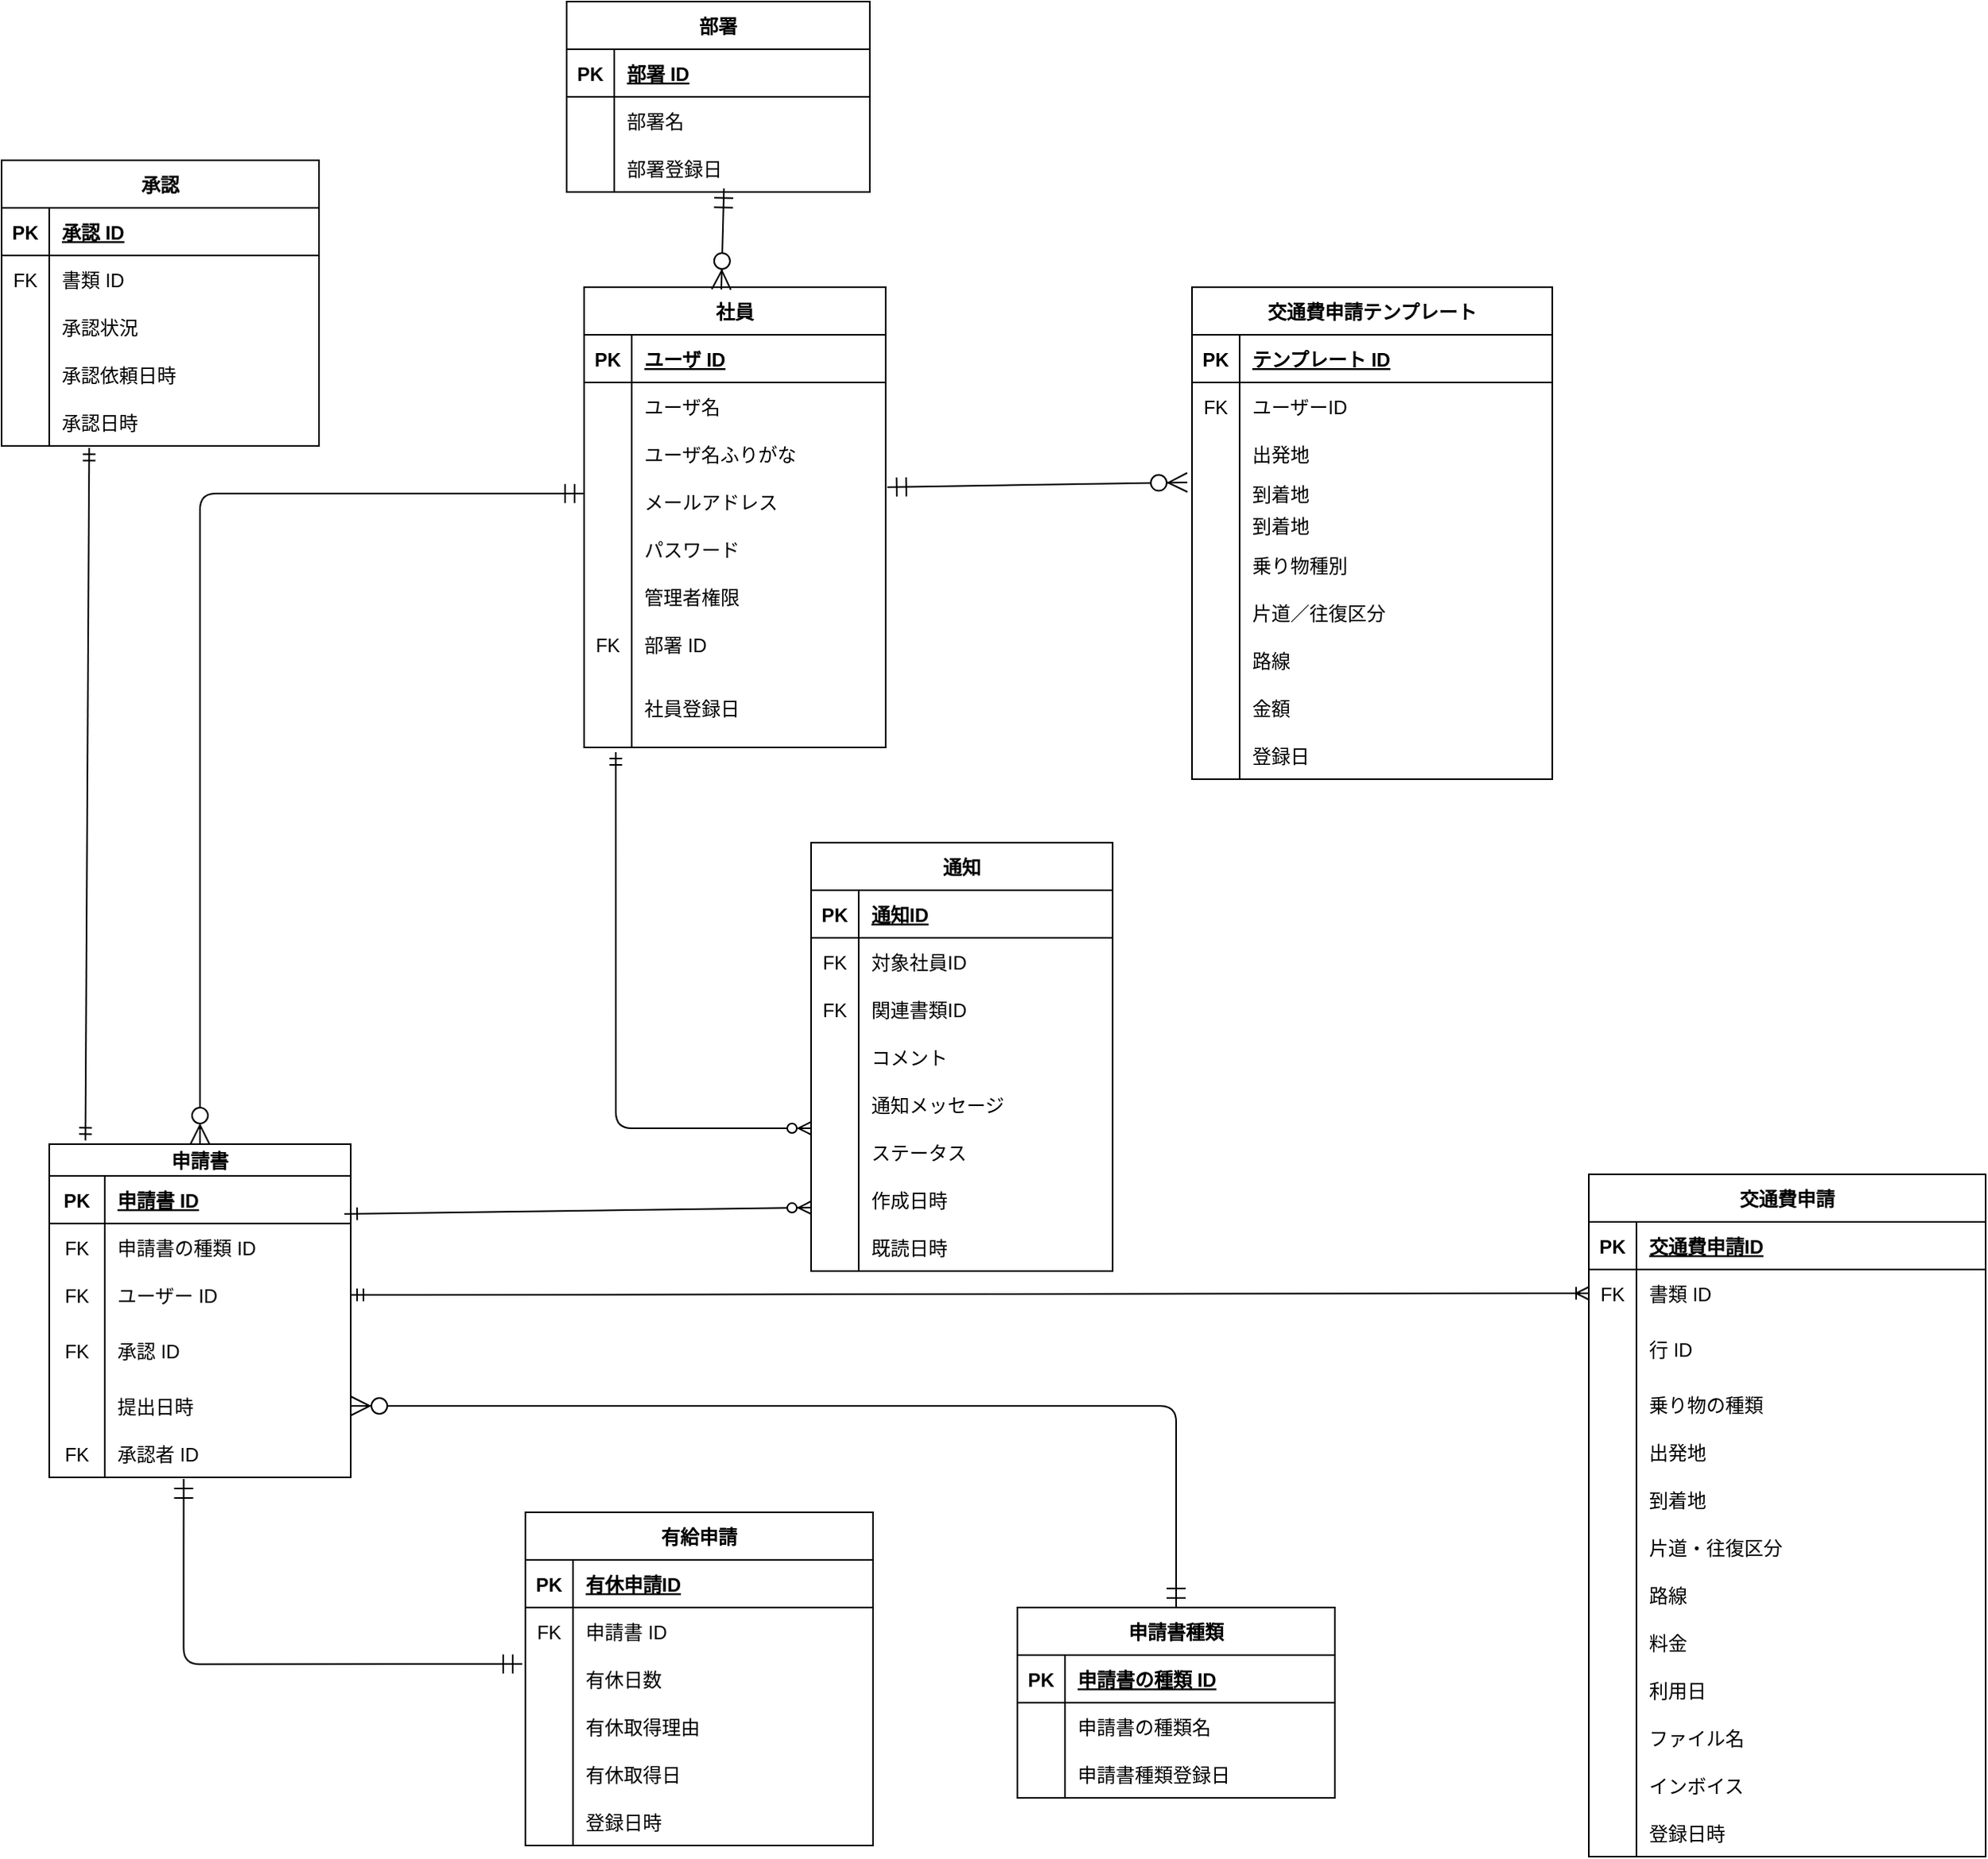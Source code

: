 <mxfile>
    <diagram id="WdMRNGWMHlmbJNaLnjR3" name="論理データ">
        <mxGraphModel dx="1146" dy="779" grid="1" gridSize="10" guides="1" tooltips="1" connect="1" arrows="1" fold="1" page="1" pageScale="1" pageWidth="827" pageHeight="1169" math="0" shadow="0">
            <root>
                <mxCell id="0"/>
                <mxCell id="1" parent="0"/>
                <mxCell id="9NmuXqqgy_9Epwhsk3ch-1" value="" style="fontSize=12;html=1;endArrow=ERmandOne;startArrow=ERmandOne;entryX=0.446;entryY=1.033;entryDx=0;entryDy=0;entryPerimeter=0;endSize=10;startSize=10;exitX=-0.009;exitY=0.189;exitDx=0;exitDy=0;exitPerimeter=0;edgeStyle=orthogonalEdgeStyle;" parent="1" source="9NmuXqqgy_9Epwhsk3ch-202" target="9NmuXqqgy_9Epwhsk3ch-94" edge="1">
                    <mxGeometry width="100" height="100" relative="1" as="geometry">
                        <mxPoint x="404.08" y="1820" as="sourcePoint"/>
                        <mxPoint x="310.004" y="1821.17" as="targetPoint"/>
                    </mxGeometry>
                </mxCell>
                <mxCell id="9NmuXqqgy_9Epwhsk3ch-19" value="部署" style="shape=table;startSize=30;container=1;collapsible=1;childLayout=tableLayout;fixedRows=1;rowLines=0;fontStyle=1;align=center;resizeLast=1;" parent="1" vertex="1">
                    <mxGeometry x="796" y="800" width="191" height="120" as="geometry"/>
                </mxCell>
                <mxCell id="9NmuXqqgy_9Epwhsk3ch-20" value="" style="shape=tableRow;horizontal=0;startSize=0;swimlaneHead=0;swimlaneBody=0;fillColor=none;collapsible=0;dropTarget=0;points=[[0,0.5],[1,0.5]];portConstraint=eastwest;strokeColor=inherit;top=0;left=0;right=0;bottom=1;" parent="9NmuXqqgy_9Epwhsk3ch-19" vertex="1">
                    <mxGeometry y="30" width="191" height="30" as="geometry"/>
                </mxCell>
                <mxCell id="9NmuXqqgy_9Epwhsk3ch-21" value="PK" style="shape=partialRectangle;overflow=hidden;connectable=0;fillColor=none;strokeColor=inherit;top=0;left=0;bottom=0;right=0;fontStyle=1;" parent="9NmuXqqgy_9Epwhsk3ch-20" vertex="1">
                    <mxGeometry width="30" height="30" as="geometry">
                        <mxRectangle width="30" height="30" as="alternateBounds"/>
                    </mxGeometry>
                </mxCell>
                <mxCell id="9NmuXqqgy_9Epwhsk3ch-22" value="部署 ID" style="shape=partialRectangle;overflow=hidden;connectable=0;fillColor=none;align=left;strokeColor=inherit;top=0;left=0;bottom=0;right=0;spacingLeft=6;fontStyle=5;" parent="9NmuXqqgy_9Epwhsk3ch-20" vertex="1">
                    <mxGeometry x="30" width="161" height="30" as="geometry">
                        <mxRectangle width="161" height="30" as="alternateBounds"/>
                    </mxGeometry>
                </mxCell>
                <mxCell id="9NmuXqqgy_9Epwhsk3ch-23" value="" style="shape=tableRow;horizontal=0;startSize=0;swimlaneHead=0;swimlaneBody=0;fillColor=none;collapsible=0;dropTarget=0;points=[[0,0.5],[1,0.5]];portConstraint=eastwest;strokeColor=inherit;top=0;left=0;right=0;bottom=0;" parent="9NmuXqqgy_9Epwhsk3ch-19" vertex="1">
                    <mxGeometry y="60" width="191" height="30" as="geometry"/>
                </mxCell>
                <mxCell id="9NmuXqqgy_9Epwhsk3ch-24" value="" style="shape=partialRectangle;overflow=hidden;connectable=0;fillColor=none;strokeColor=inherit;top=0;left=0;bottom=0;right=0;" parent="9NmuXqqgy_9Epwhsk3ch-23" vertex="1">
                    <mxGeometry width="30" height="30" as="geometry">
                        <mxRectangle width="30" height="30" as="alternateBounds"/>
                    </mxGeometry>
                </mxCell>
                <mxCell id="9NmuXqqgy_9Epwhsk3ch-25" value="部署名" style="shape=partialRectangle;overflow=hidden;connectable=0;fillColor=none;align=left;strokeColor=inherit;top=0;left=0;bottom=0;right=0;spacingLeft=6;" parent="9NmuXqqgy_9Epwhsk3ch-23" vertex="1">
                    <mxGeometry x="30" width="161" height="30" as="geometry">
                        <mxRectangle width="161" height="30" as="alternateBounds"/>
                    </mxGeometry>
                </mxCell>
                <mxCell id="9NmuXqqgy_9Epwhsk3ch-26" value="" style="shape=tableRow;horizontal=0;startSize=0;swimlaneHead=0;swimlaneBody=0;fillColor=none;collapsible=0;dropTarget=0;points=[[0,0.5],[1,0.5]];portConstraint=eastwest;strokeColor=inherit;top=0;left=0;right=0;bottom=0;" parent="9NmuXqqgy_9Epwhsk3ch-19" vertex="1">
                    <mxGeometry y="90" width="191" height="30" as="geometry"/>
                </mxCell>
                <mxCell id="9NmuXqqgy_9Epwhsk3ch-27" value="" style="shape=partialRectangle;overflow=hidden;connectable=0;fillColor=none;strokeColor=inherit;top=0;left=0;bottom=0;right=0;" parent="9NmuXqqgy_9Epwhsk3ch-26" vertex="1">
                    <mxGeometry width="30" height="30" as="geometry">
                        <mxRectangle width="30" height="30" as="alternateBounds"/>
                    </mxGeometry>
                </mxCell>
                <mxCell id="9NmuXqqgy_9Epwhsk3ch-28" value="部署登録日" style="shape=partialRectangle;overflow=hidden;connectable=0;fillColor=none;align=left;strokeColor=inherit;top=0;left=0;bottom=0;right=0;spacingLeft=6;" parent="9NmuXqqgy_9Epwhsk3ch-26" vertex="1">
                    <mxGeometry x="30" width="161" height="30" as="geometry">
                        <mxRectangle width="161" height="30" as="alternateBounds"/>
                    </mxGeometry>
                </mxCell>
                <mxCell id="9NmuXqqgy_9Epwhsk3ch-31" value="社員" style="shape=table;startSize=30;container=1;collapsible=1;childLayout=tableLayout;fixedRows=1;rowLines=0;fontStyle=1;align=center;resizeLast=1;" parent="1" vertex="1">
                    <mxGeometry x="807" y="980" width="190" height="290" as="geometry"/>
                </mxCell>
                <mxCell id="9NmuXqqgy_9Epwhsk3ch-32" value="" style="shape=tableRow;horizontal=0;startSize=0;swimlaneHead=0;swimlaneBody=0;fillColor=none;collapsible=0;dropTarget=0;points=[[0,0.5],[1,0.5]];portConstraint=eastwest;strokeColor=inherit;top=0;left=0;right=0;bottom=1;" parent="9NmuXqqgy_9Epwhsk3ch-31" vertex="1">
                    <mxGeometry y="30" width="190" height="30" as="geometry"/>
                </mxCell>
                <mxCell id="9NmuXqqgy_9Epwhsk3ch-33" value="PK" style="shape=partialRectangle;overflow=hidden;connectable=0;fillColor=none;strokeColor=inherit;top=0;left=0;bottom=0;right=0;fontStyle=1;" parent="9NmuXqqgy_9Epwhsk3ch-32" vertex="1">
                    <mxGeometry width="30" height="30" as="geometry">
                        <mxRectangle width="30" height="30" as="alternateBounds"/>
                    </mxGeometry>
                </mxCell>
                <mxCell id="9NmuXqqgy_9Epwhsk3ch-34" value="ユーザ ID" style="shape=partialRectangle;overflow=hidden;connectable=0;fillColor=none;align=left;strokeColor=inherit;top=0;left=0;bottom=0;right=0;spacingLeft=6;fontStyle=5;" parent="9NmuXqqgy_9Epwhsk3ch-32" vertex="1">
                    <mxGeometry x="30" width="160" height="30" as="geometry">
                        <mxRectangle width="160" height="30" as="alternateBounds"/>
                    </mxGeometry>
                </mxCell>
                <mxCell id="9NmuXqqgy_9Epwhsk3ch-35" value="" style="shape=tableRow;horizontal=0;startSize=0;swimlaneHead=0;swimlaneBody=0;fillColor=none;collapsible=0;dropTarget=0;points=[[0,0.5],[1,0.5]];portConstraint=eastwest;strokeColor=inherit;top=0;left=0;right=0;bottom=0;" parent="9NmuXqqgy_9Epwhsk3ch-31" vertex="1">
                    <mxGeometry y="60" width="190" height="30" as="geometry"/>
                </mxCell>
                <mxCell id="9NmuXqqgy_9Epwhsk3ch-36" value="" style="shape=partialRectangle;overflow=hidden;connectable=0;fillColor=none;strokeColor=inherit;top=0;left=0;bottom=0;right=0;" parent="9NmuXqqgy_9Epwhsk3ch-35" vertex="1">
                    <mxGeometry width="30" height="30" as="geometry">
                        <mxRectangle width="30" height="30" as="alternateBounds"/>
                    </mxGeometry>
                </mxCell>
                <mxCell id="9NmuXqqgy_9Epwhsk3ch-37" value="ユーザ名" style="shape=partialRectangle;overflow=hidden;connectable=0;fillColor=none;align=left;strokeColor=inherit;top=0;left=0;bottom=0;right=0;spacingLeft=6;" parent="9NmuXqqgy_9Epwhsk3ch-35" vertex="1">
                    <mxGeometry x="30" width="160" height="30" as="geometry">
                        <mxRectangle width="160" height="30" as="alternateBounds"/>
                    </mxGeometry>
                </mxCell>
                <mxCell id="9NmuXqqgy_9Epwhsk3ch-38" value="" style="shape=tableRow;horizontal=0;startSize=0;swimlaneHead=0;swimlaneBody=0;fillColor=none;collapsible=0;dropTarget=0;points=[[0,0.5],[1,0.5]];portConstraint=eastwest;strokeColor=inherit;top=0;left=0;right=0;bottom=0;" parent="9NmuXqqgy_9Epwhsk3ch-31" vertex="1">
                    <mxGeometry y="90" width="190" height="30" as="geometry"/>
                </mxCell>
                <mxCell id="9NmuXqqgy_9Epwhsk3ch-39" value="" style="shape=partialRectangle;overflow=hidden;connectable=0;fillColor=none;strokeColor=inherit;top=0;left=0;bottom=0;right=0;" parent="9NmuXqqgy_9Epwhsk3ch-38" vertex="1">
                    <mxGeometry width="30" height="30" as="geometry">
                        <mxRectangle width="30" height="30" as="alternateBounds"/>
                    </mxGeometry>
                </mxCell>
                <mxCell id="9NmuXqqgy_9Epwhsk3ch-40" value="ユーザ名ふりがな" style="shape=partialRectangle;overflow=hidden;connectable=0;fillColor=none;align=left;strokeColor=inherit;top=0;left=0;bottom=0;right=0;spacingLeft=6;" parent="9NmuXqqgy_9Epwhsk3ch-38" vertex="1">
                    <mxGeometry x="30" width="160" height="30" as="geometry">
                        <mxRectangle width="160" height="30" as="alternateBounds"/>
                    </mxGeometry>
                </mxCell>
                <mxCell id="9NmuXqqgy_9Epwhsk3ch-41" value="" style="shape=tableRow;horizontal=0;startSize=0;swimlaneHead=0;swimlaneBody=0;fillColor=none;collapsible=0;dropTarget=0;points=[[0,0.5],[1,0.5]];portConstraint=eastwest;strokeColor=inherit;top=0;left=0;right=0;bottom=0;" parent="9NmuXqqgy_9Epwhsk3ch-31" vertex="1">
                    <mxGeometry y="120" width="190" height="30" as="geometry"/>
                </mxCell>
                <mxCell id="9NmuXqqgy_9Epwhsk3ch-42" value="" style="shape=partialRectangle;overflow=hidden;connectable=0;fillColor=none;strokeColor=inherit;top=0;left=0;bottom=0;right=0;" parent="9NmuXqqgy_9Epwhsk3ch-41" vertex="1">
                    <mxGeometry width="30" height="30" as="geometry">
                        <mxRectangle width="30" height="30" as="alternateBounds"/>
                    </mxGeometry>
                </mxCell>
                <mxCell id="9NmuXqqgy_9Epwhsk3ch-43" value="メールアドレス" style="shape=partialRectangle;overflow=hidden;connectable=0;fillColor=none;align=left;strokeColor=inherit;top=0;left=0;bottom=0;right=0;spacingLeft=6;" parent="9NmuXqqgy_9Epwhsk3ch-41" vertex="1">
                    <mxGeometry x="30" width="160" height="30" as="geometry">
                        <mxRectangle width="160" height="30" as="alternateBounds"/>
                    </mxGeometry>
                </mxCell>
                <mxCell id="lzTcAbFRG2UPrEiQP7Qp-3" value="" style="shape=tableRow;horizontal=0;startSize=0;swimlaneHead=0;swimlaneBody=0;fillColor=none;collapsible=0;dropTarget=0;points=[[0,0.5],[1,0.5]];portConstraint=eastwest;strokeColor=inherit;top=0;left=0;right=0;bottom=0;" parent="9NmuXqqgy_9Epwhsk3ch-31" vertex="1">
                    <mxGeometry y="150" width="190" height="30" as="geometry"/>
                </mxCell>
                <mxCell id="lzTcAbFRG2UPrEiQP7Qp-4" value="" style="shape=partialRectangle;overflow=hidden;connectable=0;fillColor=none;strokeColor=inherit;top=0;left=0;bottom=0;right=0;" parent="lzTcAbFRG2UPrEiQP7Qp-3" vertex="1">
                    <mxGeometry width="30" height="30" as="geometry">
                        <mxRectangle width="30" height="30" as="alternateBounds"/>
                    </mxGeometry>
                </mxCell>
                <mxCell id="lzTcAbFRG2UPrEiQP7Qp-5" value="パスワード " style="shape=partialRectangle;overflow=hidden;connectable=0;fillColor=none;align=left;strokeColor=inherit;top=0;left=0;bottom=0;right=0;spacingLeft=6;" parent="lzTcAbFRG2UPrEiQP7Qp-3" vertex="1">
                    <mxGeometry x="30" width="160" height="30" as="geometry">
                        <mxRectangle width="160" height="30" as="alternateBounds"/>
                    </mxGeometry>
                </mxCell>
                <mxCell id="9NmuXqqgy_9Epwhsk3ch-47" value="" style="shape=tableRow;horizontal=0;startSize=0;swimlaneHead=0;swimlaneBody=0;fillColor=none;collapsible=0;dropTarget=0;points=[[0,0.5],[1,0.5]];portConstraint=eastwest;strokeColor=inherit;top=0;left=0;right=0;bottom=0;" parent="9NmuXqqgy_9Epwhsk3ch-31" vertex="1">
                    <mxGeometry y="180" width="190" height="30" as="geometry"/>
                </mxCell>
                <mxCell id="9NmuXqqgy_9Epwhsk3ch-48" value="" style="shape=partialRectangle;overflow=hidden;connectable=0;fillColor=none;strokeColor=inherit;top=0;left=0;bottom=0;right=0;" parent="9NmuXqqgy_9Epwhsk3ch-47" vertex="1">
                    <mxGeometry width="30" height="30" as="geometry">
                        <mxRectangle width="30" height="30" as="alternateBounds"/>
                    </mxGeometry>
                </mxCell>
                <mxCell id="9NmuXqqgy_9Epwhsk3ch-49" value="管理者権限" style="shape=partialRectangle;overflow=hidden;connectable=0;fillColor=none;align=left;strokeColor=inherit;top=0;left=0;bottom=0;right=0;spacingLeft=6;" parent="9NmuXqqgy_9Epwhsk3ch-47" vertex="1">
                    <mxGeometry x="30" width="160" height="30" as="geometry">
                        <mxRectangle width="160" height="30" as="alternateBounds"/>
                    </mxGeometry>
                </mxCell>
                <mxCell id="9NmuXqqgy_9Epwhsk3ch-50" value="" style="shape=tableRow;horizontal=0;startSize=0;swimlaneHead=0;swimlaneBody=0;fillColor=none;collapsible=0;dropTarget=0;points=[[0,0.5],[1,0.5]];portConstraint=eastwest;strokeColor=inherit;top=0;left=0;right=0;bottom=0;" parent="9NmuXqqgy_9Epwhsk3ch-31" vertex="1">
                    <mxGeometry y="210" width="190" height="30" as="geometry"/>
                </mxCell>
                <mxCell id="9NmuXqqgy_9Epwhsk3ch-51" value="FK" style="shape=partialRectangle;overflow=hidden;connectable=0;fillColor=none;strokeColor=inherit;top=0;left=0;bottom=0;right=0;" parent="9NmuXqqgy_9Epwhsk3ch-50" vertex="1">
                    <mxGeometry width="30" height="30" as="geometry">
                        <mxRectangle width="30" height="30" as="alternateBounds"/>
                    </mxGeometry>
                </mxCell>
                <mxCell id="9NmuXqqgy_9Epwhsk3ch-52" value="部署 ID" style="shape=partialRectangle;overflow=hidden;connectable=0;fillColor=none;align=left;strokeColor=inherit;top=0;left=0;bottom=0;right=0;spacingLeft=6;" parent="9NmuXqqgy_9Epwhsk3ch-50" vertex="1">
                    <mxGeometry x="30" width="160" height="30" as="geometry">
                        <mxRectangle width="160" height="30" as="alternateBounds"/>
                    </mxGeometry>
                </mxCell>
                <mxCell id="9NmuXqqgy_9Epwhsk3ch-53" value="" style="shape=tableRow;horizontal=0;startSize=0;swimlaneHead=0;swimlaneBody=0;fillColor=none;collapsible=0;dropTarget=0;points=[[0,0.5],[1,0.5]];portConstraint=eastwest;strokeColor=inherit;top=0;left=0;right=0;bottom=0;" parent="9NmuXqqgy_9Epwhsk3ch-31" vertex="1">
                    <mxGeometry y="240" width="190" height="50" as="geometry"/>
                </mxCell>
                <mxCell id="9NmuXqqgy_9Epwhsk3ch-54" value="" style="shape=partialRectangle;overflow=hidden;connectable=0;fillColor=none;strokeColor=inherit;top=0;left=0;bottom=0;right=0;" parent="9NmuXqqgy_9Epwhsk3ch-53" vertex="1">
                    <mxGeometry width="30" height="50" as="geometry">
                        <mxRectangle width="30" height="50" as="alternateBounds"/>
                    </mxGeometry>
                </mxCell>
                <mxCell id="9NmuXqqgy_9Epwhsk3ch-55" value="社員登録日" style="shape=partialRectangle;overflow=hidden;connectable=0;fillColor=none;align=left;strokeColor=inherit;top=0;left=0;bottom=0;right=0;spacingLeft=6;" parent="9NmuXqqgy_9Epwhsk3ch-53" vertex="1">
                    <mxGeometry x="30" width="160" height="50" as="geometry">
                        <mxRectangle width="160" height="50" as="alternateBounds"/>
                    </mxGeometry>
                </mxCell>
                <mxCell id="9NmuXqqgy_9Epwhsk3ch-65" value="" style="fontSize=12;html=1;endArrow=ERzeroToMany;startArrow=ERmandOne;startSize=10;endSize=10;exitX=0.519;exitY=0.926;exitDx=0;exitDy=0;exitPerimeter=0;entryX=0.455;entryY=0.005;entryDx=0;entryDy=0;entryPerimeter=0;" parent="1" source="9NmuXqqgy_9Epwhsk3ch-26" target="9NmuXqqgy_9Epwhsk3ch-31" edge="1">
                    <mxGeometry width="100" height="100" relative="1" as="geometry">
                        <mxPoint x="1015" y="420" as="sourcePoint"/>
                        <mxPoint x="1015.0" y="500" as="targetPoint"/>
                    </mxGeometry>
                </mxCell>
                <mxCell id="9NmuXqqgy_9Epwhsk3ch-67" value="" style="fontSize=12;html=1;endArrow=ERzeroToMany;startArrow=ERmandOne;endSize=10;startSize=10;exitX=1.005;exitY=0.2;exitDx=0;exitDy=0;entryX=-0.013;entryY=0.15;entryDx=0;entryDy=0;entryPerimeter=0;exitPerimeter=0;" parent="1" source="9NmuXqqgy_9Epwhsk3ch-41" target="2" edge="1">
                    <mxGeometry width="100" height="100" relative="1" as="geometry">
                        <mxPoint x="989" y="1100" as="sourcePoint"/>
                        <mxPoint x="1172" y="1105" as="targetPoint"/>
                    </mxGeometry>
                </mxCell>
                <mxCell id="9NmuXqqgy_9Epwhsk3ch-68" value="申請書種類" style="shape=table;startSize=30;container=1;collapsible=1;childLayout=tableLayout;fixedRows=1;rowLines=0;fontStyle=1;align=center;resizeLast=1;" parent="1" vertex="1">
                    <mxGeometry x="1080" y="1812" width="200" height="120" as="geometry"/>
                </mxCell>
                <mxCell id="9NmuXqqgy_9Epwhsk3ch-69" value="" style="shape=tableRow;horizontal=0;startSize=0;swimlaneHead=0;swimlaneBody=0;fillColor=none;collapsible=0;dropTarget=0;points=[[0,0.5],[1,0.5]];portConstraint=eastwest;strokeColor=inherit;top=0;left=0;right=0;bottom=1;" parent="9NmuXqqgy_9Epwhsk3ch-68" vertex="1">
                    <mxGeometry y="30" width="200" height="30" as="geometry"/>
                </mxCell>
                <mxCell id="9NmuXqqgy_9Epwhsk3ch-70" value="PK" style="shape=partialRectangle;overflow=hidden;connectable=0;fillColor=none;strokeColor=inherit;top=0;left=0;bottom=0;right=0;fontStyle=1;" parent="9NmuXqqgy_9Epwhsk3ch-69" vertex="1">
                    <mxGeometry width="30" height="30" as="geometry">
                        <mxRectangle width="30" height="30" as="alternateBounds"/>
                    </mxGeometry>
                </mxCell>
                <mxCell id="9NmuXqqgy_9Epwhsk3ch-71" value="申請書の種類 ID" style="shape=partialRectangle;overflow=hidden;connectable=0;fillColor=none;align=left;strokeColor=inherit;top=0;left=0;bottom=0;right=0;spacingLeft=6;fontStyle=5;" parent="9NmuXqqgy_9Epwhsk3ch-69" vertex="1">
                    <mxGeometry x="30" width="170" height="30" as="geometry">
                        <mxRectangle width="170" height="30" as="alternateBounds"/>
                    </mxGeometry>
                </mxCell>
                <mxCell id="9NmuXqqgy_9Epwhsk3ch-72" value="" style="shape=tableRow;horizontal=0;startSize=0;swimlaneHead=0;swimlaneBody=0;fillColor=none;collapsible=0;dropTarget=0;points=[[0,0.5],[1,0.5]];portConstraint=eastwest;strokeColor=inherit;top=0;left=0;right=0;bottom=0;" parent="9NmuXqqgy_9Epwhsk3ch-68" vertex="1">
                    <mxGeometry y="60" width="200" height="30" as="geometry"/>
                </mxCell>
                <mxCell id="9NmuXqqgy_9Epwhsk3ch-73" value="" style="shape=partialRectangle;overflow=hidden;connectable=0;fillColor=none;strokeColor=inherit;top=0;left=0;bottom=0;right=0;" parent="9NmuXqqgy_9Epwhsk3ch-72" vertex="1">
                    <mxGeometry width="30" height="30" as="geometry">
                        <mxRectangle width="30" height="30" as="alternateBounds"/>
                    </mxGeometry>
                </mxCell>
                <mxCell id="9NmuXqqgy_9Epwhsk3ch-74" value="申請書の種類名" style="shape=partialRectangle;overflow=hidden;connectable=0;fillColor=none;align=left;strokeColor=inherit;top=0;left=0;bottom=0;right=0;spacingLeft=6;" parent="9NmuXqqgy_9Epwhsk3ch-72" vertex="1">
                    <mxGeometry x="30" width="170" height="30" as="geometry">
                        <mxRectangle width="170" height="30" as="alternateBounds"/>
                    </mxGeometry>
                </mxCell>
                <mxCell id="9NmuXqqgy_9Epwhsk3ch-75" value="" style="shape=tableRow;horizontal=0;startSize=0;swimlaneHead=0;swimlaneBody=0;fillColor=none;collapsible=0;dropTarget=0;points=[[0,0.5],[1,0.5]];portConstraint=eastwest;strokeColor=inherit;top=0;left=0;right=0;bottom=0;" parent="9NmuXqqgy_9Epwhsk3ch-68" vertex="1">
                    <mxGeometry y="90" width="200" height="30" as="geometry"/>
                </mxCell>
                <mxCell id="9NmuXqqgy_9Epwhsk3ch-76" value="" style="shape=partialRectangle;overflow=hidden;connectable=0;fillColor=none;strokeColor=inherit;top=0;left=0;bottom=0;right=0;" parent="9NmuXqqgy_9Epwhsk3ch-75" vertex="1">
                    <mxGeometry width="30" height="30" as="geometry">
                        <mxRectangle width="30" height="30" as="alternateBounds"/>
                    </mxGeometry>
                </mxCell>
                <mxCell id="9NmuXqqgy_9Epwhsk3ch-77" value="申請書種類登録日" style="shape=partialRectangle;overflow=hidden;connectable=0;fillColor=none;align=left;strokeColor=inherit;top=0;left=0;bottom=0;right=0;spacingLeft=6;" parent="9NmuXqqgy_9Epwhsk3ch-75" vertex="1">
                    <mxGeometry x="30" width="170" height="30" as="geometry">
                        <mxRectangle width="170" height="30" as="alternateBounds"/>
                    </mxGeometry>
                </mxCell>
                <mxCell id="9NmuXqqgy_9Epwhsk3ch-78" value="申請書" style="shape=table;startSize=20;container=1;collapsible=1;childLayout=tableLayout;fixedRows=1;rowLines=0;fontStyle=1;align=center;resizeLast=1;" parent="1" vertex="1">
                    <mxGeometry x="470" y="1520" width="190" height="210" as="geometry"/>
                </mxCell>
                <mxCell id="9NmuXqqgy_9Epwhsk3ch-79" value="" style="shape=tableRow;horizontal=0;startSize=0;swimlaneHead=0;swimlaneBody=0;fillColor=none;collapsible=0;dropTarget=0;points=[[0,0.5],[1,0.5]];portConstraint=eastwest;strokeColor=inherit;top=0;left=0;right=0;bottom=1;" parent="9NmuXqqgy_9Epwhsk3ch-78" vertex="1">
                    <mxGeometry y="20" width="190" height="30" as="geometry"/>
                </mxCell>
                <mxCell id="9NmuXqqgy_9Epwhsk3ch-80" value="PK" style="shape=partialRectangle;overflow=hidden;connectable=0;fillColor=none;strokeColor=inherit;top=0;left=0;bottom=0;right=0;fontStyle=1;" parent="9NmuXqqgy_9Epwhsk3ch-79" vertex="1">
                    <mxGeometry width="35" height="30" as="geometry">
                        <mxRectangle width="35" height="30" as="alternateBounds"/>
                    </mxGeometry>
                </mxCell>
                <mxCell id="9NmuXqqgy_9Epwhsk3ch-81" value="申請書 ID " style="shape=partialRectangle;overflow=hidden;connectable=0;fillColor=none;align=left;strokeColor=inherit;top=0;left=0;bottom=0;right=0;spacingLeft=6;fontStyle=5;" parent="9NmuXqqgy_9Epwhsk3ch-79" vertex="1">
                    <mxGeometry x="35" width="155" height="30" as="geometry">
                        <mxRectangle width="155" height="30" as="alternateBounds"/>
                    </mxGeometry>
                </mxCell>
                <mxCell id="9NmuXqqgy_9Epwhsk3ch-82" value="" style="shape=tableRow;horizontal=0;startSize=0;swimlaneHead=0;swimlaneBody=0;fillColor=none;collapsible=0;dropTarget=0;points=[[0,0.5],[1,0.5]];portConstraint=eastwest;strokeColor=inherit;top=0;left=0;right=0;bottom=0;" parent="9NmuXqqgy_9Epwhsk3ch-78" vertex="1">
                    <mxGeometry y="50" width="190" height="30" as="geometry"/>
                </mxCell>
                <mxCell id="9NmuXqqgy_9Epwhsk3ch-83" value="FK" style="shape=partialRectangle;overflow=hidden;connectable=0;fillColor=none;strokeColor=inherit;top=0;left=0;bottom=0;right=0;" parent="9NmuXqqgy_9Epwhsk3ch-82" vertex="1">
                    <mxGeometry width="35" height="30" as="geometry">
                        <mxRectangle width="35" height="30" as="alternateBounds"/>
                    </mxGeometry>
                </mxCell>
                <mxCell id="9NmuXqqgy_9Epwhsk3ch-84" value="申請書の種類 ID" style="shape=partialRectangle;overflow=hidden;connectable=0;fillColor=none;align=left;strokeColor=inherit;top=0;left=0;bottom=0;right=0;spacingLeft=6;" parent="9NmuXqqgy_9Epwhsk3ch-82" vertex="1">
                    <mxGeometry x="35" width="155" height="30" as="geometry">
                        <mxRectangle width="155" height="30" as="alternateBounds"/>
                    </mxGeometry>
                </mxCell>
                <mxCell id="9NmuXqqgy_9Epwhsk3ch-85" value="" style="shape=tableRow;horizontal=0;startSize=0;swimlaneHead=0;swimlaneBody=0;fillColor=none;collapsible=0;dropTarget=0;points=[[0,0.5],[1,0.5]];portConstraint=eastwest;strokeColor=inherit;top=0;left=0;right=0;bottom=0;" parent="9NmuXqqgy_9Epwhsk3ch-78" vertex="1">
                    <mxGeometry y="80" width="190" height="30" as="geometry"/>
                </mxCell>
                <mxCell id="9NmuXqqgy_9Epwhsk3ch-86" value="FK" style="shape=partialRectangle;overflow=hidden;connectable=0;fillColor=none;strokeColor=inherit;top=0;left=0;bottom=0;right=0;" parent="9NmuXqqgy_9Epwhsk3ch-85" vertex="1">
                    <mxGeometry width="35" height="30" as="geometry">
                        <mxRectangle width="35" height="30" as="alternateBounds"/>
                    </mxGeometry>
                </mxCell>
                <mxCell id="9NmuXqqgy_9Epwhsk3ch-87" value="ユーザー ID" style="shape=partialRectangle;overflow=hidden;connectable=0;fillColor=none;align=left;strokeColor=inherit;top=0;left=0;bottom=0;right=0;spacingLeft=6;" parent="9NmuXqqgy_9Epwhsk3ch-85" vertex="1">
                    <mxGeometry x="35" width="155" height="30" as="geometry">
                        <mxRectangle width="155" height="30" as="alternateBounds"/>
                    </mxGeometry>
                </mxCell>
                <mxCell id="9NmuXqqgy_9Epwhsk3ch-88" value="" style="shape=tableRow;horizontal=0;startSize=0;swimlaneHead=0;swimlaneBody=0;fillColor=none;collapsible=0;dropTarget=0;points=[[0,0.5],[1,0.5]];portConstraint=eastwest;strokeColor=inherit;top=0;left=0;right=0;bottom=0;" parent="9NmuXqqgy_9Epwhsk3ch-78" vertex="1">
                    <mxGeometry y="110" width="190" height="40" as="geometry"/>
                </mxCell>
                <mxCell id="9NmuXqqgy_9Epwhsk3ch-89" value="FK" style="shape=partialRectangle;overflow=hidden;connectable=0;fillColor=none;strokeColor=inherit;top=0;left=0;bottom=0;right=0;" parent="9NmuXqqgy_9Epwhsk3ch-88" vertex="1">
                    <mxGeometry width="35" height="40" as="geometry">
                        <mxRectangle width="35" height="40" as="alternateBounds"/>
                    </mxGeometry>
                </mxCell>
                <mxCell id="9NmuXqqgy_9Epwhsk3ch-90" value="承認 ID" style="shape=partialRectangle;overflow=hidden;connectable=0;fillColor=none;align=left;strokeColor=inherit;top=0;left=0;bottom=0;right=0;spacingLeft=6;" parent="9NmuXqqgy_9Epwhsk3ch-88" vertex="1">
                    <mxGeometry x="35" width="155" height="40" as="geometry">
                        <mxRectangle width="155" height="40" as="alternateBounds"/>
                    </mxGeometry>
                </mxCell>
                <mxCell id="9NmuXqqgy_9Epwhsk3ch-91" value="" style="shape=tableRow;horizontal=0;startSize=0;swimlaneHead=0;swimlaneBody=0;fillColor=none;collapsible=0;dropTarget=0;points=[[0,0.5],[1,0.5]];portConstraint=eastwest;strokeColor=inherit;top=0;left=0;right=0;bottom=0;" parent="9NmuXqqgy_9Epwhsk3ch-78" vertex="1">
                    <mxGeometry y="150" width="190" height="30" as="geometry"/>
                </mxCell>
                <mxCell id="9NmuXqqgy_9Epwhsk3ch-92" value="" style="shape=partialRectangle;overflow=hidden;connectable=0;fillColor=none;strokeColor=inherit;top=0;left=0;bottom=0;right=0;" parent="9NmuXqqgy_9Epwhsk3ch-91" vertex="1">
                    <mxGeometry width="35" height="30" as="geometry">
                        <mxRectangle width="35" height="30" as="alternateBounds"/>
                    </mxGeometry>
                </mxCell>
                <mxCell id="9NmuXqqgy_9Epwhsk3ch-93" value="提出日時" style="shape=partialRectangle;overflow=hidden;connectable=0;fillColor=none;align=left;strokeColor=inherit;top=0;left=0;bottom=0;right=0;spacingLeft=6;" parent="9NmuXqqgy_9Epwhsk3ch-91" vertex="1">
                    <mxGeometry x="35" width="155" height="30" as="geometry">
                        <mxRectangle width="155" height="30" as="alternateBounds"/>
                    </mxGeometry>
                </mxCell>
                <mxCell id="9NmuXqqgy_9Epwhsk3ch-94" value="" style="shape=tableRow;horizontal=0;startSize=0;swimlaneHead=0;swimlaneBody=0;fillColor=none;collapsible=0;dropTarget=0;points=[[0,0.5],[1,0.5]];portConstraint=eastwest;strokeColor=inherit;top=0;left=0;right=0;bottom=0;" parent="9NmuXqqgy_9Epwhsk3ch-78" vertex="1">
                    <mxGeometry y="180" width="190" height="30" as="geometry"/>
                </mxCell>
                <mxCell id="9NmuXqqgy_9Epwhsk3ch-95" value="FK" style="shape=partialRectangle;overflow=hidden;connectable=0;fillColor=none;strokeColor=inherit;top=0;left=0;bottom=0;right=0;" parent="9NmuXqqgy_9Epwhsk3ch-94" vertex="1">
                    <mxGeometry width="35" height="30" as="geometry">
                        <mxRectangle width="35" height="30" as="alternateBounds"/>
                    </mxGeometry>
                </mxCell>
                <mxCell id="9NmuXqqgy_9Epwhsk3ch-96" value="承認者 ID" style="shape=partialRectangle;overflow=hidden;connectable=0;fillColor=none;align=left;strokeColor=inherit;top=0;left=0;bottom=0;right=0;spacingLeft=6;" parent="9NmuXqqgy_9Epwhsk3ch-94" vertex="1">
                    <mxGeometry x="35" width="155" height="30" as="geometry">
                        <mxRectangle width="155" height="30" as="alternateBounds"/>
                    </mxGeometry>
                </mxCell>
                <mxCell id="9NmuXqqgy_9Epwhsk3ch-125" value="" style="fontSize=12;html=1;endArrow=ERzeroToMany;startArrow=ERmandOne;endSize=10;startSize=10;exitX=0;exitY=0.333;exitDx=0;exitDy=0;entryX=0.5;entryY=0;entryDx=0;entryDy=0;exitPerimeter=0;edgeStyle=orthogonalEdgeStyle;" parent="1" source="9NmuXqqgy_9Epwhsk3ch-41" target="9NmuXqqgy_9Epwhsk3ch-78" edge="1">
                    <mxGeometry width="100" height="100" relative="1" as="geometry">
                        <mxPoint x="930.0" y="610" as="sourcePoint"/>
                        <mxPoint x="491.89" y="1258.62" as="targetPoint"/>
                    </mxGeometry>
                </mxCell>
                <mxCell id="9NmuXqqgy_9Epwhsk3ch-189" value="有給申請" style="shape=table;startSize=30;container=1;collapsible=1;childLayout=tableLayout;fixedRows=1;rowLines=0;fontStyle=1;align=center;resizeLast=1;" parent="1" vertex="1">
                    <mxGeometry x="770" y="1752" width="219.0" height="210.0" as="geometry"/>
                </mxCell>
                <mxCell id="9NmuXqqgy_9Epwhsk3ch-190" value="" style="shape=tableRow;horizontal=0;startSize=0;swimlaneHead=0;swimlaneBody=0;fillColor=none;collapsible=0;dropTarget=0;points=[[0,0.5],[1,0.5]];portConstraint=eastwest;strokeColor=inherit;top=0;left=0;right=0;bottom=1;" parent="9NmuXqqgy_9Epwhsk3ch-189" vertex="1">
                    <mxGeometry y="30" width="219.0" height="30" as="geometry"/>
                </mxCell>
                <mxCell id="9NmuXqqgy_9Epwhsk3ch-191" value="PK" style="shape=partialRectangle;overflow=hidden;connectable=0;fillColor=none;strokeColor=inherit;top=0;left=0;bottom=0;right=0;fontStyle=1;" parent="9NmuXqqgy_9Epwhsk3ch-190" vertex="1">
                    <mxGeometry width="30" height="30" as="geometry">
                        <mxRectangle width="30" height="30" as="alternateBounds"/>
                    </mxGeometry>
                </mxCell>
                <mxCell id="9NmuXqqgy_9Epwhsk3ch-192" value="有休申請ID" style="shape=partialRectangle;overflow=hidden;connectable=0;fillColor=none;align=left;strokeColor=inherit;top=0;left=0;bottom=0;right=0;spacingLeft=6;fontStyle=5;" parent="9NmuXqqgy_9Epwhsk3ch-190" vertex="1">
                    <mxGeometry x="30" width="189.0" height="30" as="geometry">
                        <mxRectangle width="189.0" height="30" as="alternateBounds"/>
                    </mxGeometry>
                </mxCell>
                <mxCell id="9NmuXqqgy_9Epwhsk3ch-196" value="" style="shape=tableRow;horizontal=0;startSize=0;swimlaneHead=0;swimlaneBody=0;fillColor=none;collapsible=0;dropTarget=0;points=[[0,0.5],[1,0.5]];portConstraint=eastwest;strokeColor=inherit;top=0;left=0;right=0;bottom=0;" parent="9NmuXqqgy_9Epwhsk3ch-189" vertex="1">
                    <mxGeometry y="60" width="219.0" height="30" as="geometry"/>
                </mxCell>
                <mxCell id="9NmuXqqgy_9Epwhsk3ch-197" value="FK" style="shape=partialRectangle;overflow=hidden;connectable=0;fillColor=none;strokeColor=inherit;top=0;left=0;bottom=0;right=0;" parent="9NmuXqqgy_9Epwhsk3ch-196" vertex="1">
                    <mxGeometry width="30" height="30" as="geometry">
                        <mxRectangle width="30" height="30" as="alternateBounds"/>
                    </mxGeometry>
                </mxCell>
                <mxCell id="9NmuXqqgy_9Epwhsk3ch-198" value="申請書 ID" style="shape=partialRectangle;overflow=hidden;connectable=0;fillColor=none;align=left;strokeColor=inherit;top=0;left=0;bottom=0;right=0;spacingLeft=6;" parent="9NmuXqqgy_9Epwhsk3ch-196" vertex="1">
                    <mxGeometry x="30" width="189.0" height="30" as="geometry">
                        <mxRectangle width="189.0" height="30" as="alternateBounds"/>
                    </mxGeometry>
                </mxCell>
                <mxCell id="9NmuXqqgy_9Epwhsk3ch-202" value="" style="shape=tableRow;horizontal=0;startSize=0;swimlaneHead=0;swimlaneBody=0;fillColor=none;collapsible=0;dropTarget=0;points=[[0,0.5],[1,0.5]];portConstraint=eastwest;strokeColor=inherit;top=0;left=0;right=0;bottom=0;" parent="9NmuXqqgy_9Epwhsk3ch-189" vertex="1">
                    <mxGeometry y="90" width="219.0" height="30" as="geometry"/>
                </mxCell>
                <mxCell id="9NmuXqqgy_9Epwhsk3ch-203" value="" style="shape=partialRectangle;overflow=hidden;connectable=0;fillColor=none;strokeColor=inherit;top=0;left=0;bottom=0;right=0;" parent="9NmuXqqgy_9Epwhsk3ch-202" vertex="1">
                    <mxGeometry width="30" height="30" as="geometry">
                        <mxRectangle width="30" height="30" as="alternateBounds"/>
                    </mxGeometry>
                </mxCell>
                <mxCell id="9NmuXqqgy_9Epwhsk3ch-204" value="有休日数" style="shape=partialRectangle;overflow=hidden;connectable=0;fillColor=none;align=left;strokeColor=inherit;top=0;left=0;bottom=0;right=0;spacingLeft=6;" parent="9NmuXqqgy_9Epwhsk3ch-202" vertex="1">
                    <mxGeometry x="30" width="189.0" height="30" as="geometry">
                        <mxRectangle width="189.0" height="30" as="alternateBounds"/>
                    </mxGeometry>
                </mxCell>
                <mxCell id="9NmuXqqgy_9Epwhsk3ch-205" value="" style="shape=tableRow;horizontal=0;startSize=0;swimlaneHead=0;swimlaneBody=0;fillColor=none;collapsible=0;dropTarget=0;points=[[0,0.5],[1,0.5]];portConstraint=eastwest;strokeColor=inherit;top=0;left=0;right=0;bottom=0;" parent="9NmuXqqgy_9Epwhsk3ch-189" vertex="1">
                    <mxGeometry y="120" width="219.0" height="30" as="geometry"/>
                </mxCell>
                <mxCell id="9NmuXqqgy_9Epwhsk3ch-206" value="" style="shape=partialRectangle;overflow=hidden;connectable=0;fillColor=none;strokeColor=inherit;top=0;left=0;bottom=0;right=0;" parent="9NmuXqqgy_9Epwhsk3ch-205" vertex="1">
                    <mxGeometry width="30" height="30" as="geometry">
                        <mxRectangle width="30" height="30" as="alternateBounds"/>
                    </mxGeometry>
                </mxCell>
                <mxCell id="9NmuXqqgy_9Epwhsk3ch-207" value="有休取得理由" style="shape=partialRectangle;overflow=hidden;connectable=0;fillColor=none;align=left;strokeColor=inherit;top=0;left=0;bottom=0;right=0;spacingLeft=6;" parent="9NmuXqqgy_9Epwhsk3ch-205" vertex="1">
                    <mxGeometry x="30" width="189.0" height="30" as="geometry">
                        <mxRectangle width="189.0" height="30" as="alternateBounds"/>
                    </mxGeometry>
                </mxCell>
                <mxCell id="9NmuXqqgy_9Epwhsk3ch-208" value="" style="shape=tableRow;horizontal=0;startSize=0;swimlaneHead=0;swimlaneBody=0;fillColor=none;collapsible=0;dropTarget=0;points=[[0,0.5],[1,0.5]];portConstraint=eastwest;strokeColor=inherit;top=0;left=0;right=0;bottom=0;" parent="9NmuXqqgy_9Epwhsk3ch-189" vertex="1">
                    <mxGeometry y="150" width="219.0" height="30" as="geometry"/>
                </mxCell>
                <mxCell id="9NmuXqqgy_9Epwhsk3ch-209" value="" style="shape=partialRectangle;overflow=hidden;connectable=0;fillColor=none;strokeColor=inherit;top=0;left=0;bottom=0;right=0;" parent="9NmuXqqgy_9Epwhsk3ch-208" vertex="1">
                    <mxGeometry width="30" height="30" as="geometry">
                        <mxRectangle width="30" height="30" as="alternateBounds"/>
                    </mxGeometry>
                </mxCell>
                <mxCell id="9NmuXqqgy_9Epwhsk3ch-210" value="有休取得日" style="shape=partialRectangle;overflow=hidden;connectable=0;fillColor=none;align=left;strokeColor=inherit;top=0;left=0;bottom=0;right=0;spacingLeft=6;" parent="9NmuXqqgy_9Epwhsk3ch-208" vertex="1">
                    <mxGeometry x="30" width="189.0" height="30" as="geometry">
                        <mxRectangle width="189.0" height="30" as="alternateBounds"/>
                    </mxGeometry>
                </mxCell>
                <mxCell id="9NmuXqqgy_9Epwhsk3ch-211" value="" style="shape=tableRow;horizontal=0;startSize=0;swimlaneHead=0;swimlaneBody=0;fillColor=none;collapsible=0;dropTarget=0;points=[[0,0.5],[1,0.5]];portConstraint=eastwest;strokeColor=inherit;top=0;left=0;right=0;bottom=0;" parent="9NmuXqqgy_9Epwhsk3ch-189" vertex="1">
                    <mxGeometry y="180" width="219.0" height="30" as="geometry"/>
                </mxCell>
                <mxCell id="9NmuXqqgy_9Epwhsk3ch-212" value="" style="shape=partialRectangle;overflow=hidden;connectable=0;fillColor=none;strokeColor=inherit;top=0;left=0;bottom=0;right=0;" parent="9NmuXqqgy_9Epwhsk3ch-211" vertex="1">
                    <mxGeometry width="30" height="30" as="geometry">
                        <mxRectangle width="30" height="30" as="alternateBounds"/>
                    </mxGeometry>
                </mxCell>
                <mxCell id="9NmuXqqgy_9Epwhsk3ch-213" value="登録日時" style="shape=partialRectangle;overflow=hidden;connectable=0;fillColor=none;align=left;strokeColor=inherit;top=0;left=0;bottom=0;right=0;spacingLeft=6;" parent="9NmuXqqgy_9Epwhsk3ch-211" vertex="1">
                    <mxGeometry x="30" width="189.0" height="30" as="geometry">
                        <mxRectangle width="189.0" height="30" as="alternateBounds"/>
                    </mxGeometry>
                </mxCell>
                <mxCell id="9NmuXqqgy_9Epwhsk3ch-229" value="交通費申請テンプレート" style="shape=table;startSize=30;container=1;collapsible=1;childLayout=tableLayout;fixedRows=1;rowLines=0;fontStyle=1;align=center;resizeLast=1;" parent="1" vertex="1">
                    <mxGeometry x="1190" y="980" width="227" height="310" as="geometry"/>
                </mxCell>
                <mxCell id="9NmuXqqgy_9Epwhsk3ch-230" value="" style="shape=tableRow;horizontal=0;startSize=0;swimlaneHead=0;swimlaneBody=0;fillColor=none;collapsible=0;dropTarget=0;points=[[0,0.5],[1,0.5]];portConstraint=eastwest;strokeColor=inherit;top=0;left=0;right=0;bottom=1;" parent="9NmuXqqgy_9Epwhsk3ch-229" vertex="1">
                    <mxGeometry y="30" width="227" height="30" as="geometry"/>
                </mxCell>
                <mxCell id="9NmuXqqgy_9Epwhsk3ch-231" value="PK" style="shape=partialRectangle;overflow=hidden;connectable=0;fillColor=none;strokeColor=inherit;top=0;left=0;bottom=0;right=0;fontStyle=1;" parent="9NmuXqqgy_9Epwhsk3ch-230" vertex="1">
                    <mxGeometry width="30" height="30" as="geometry">
                        <mxRectangle width="30" height="30" as="alternateBounds"/>
                    </mxGeometry>
                </mxCell>
                <mxCell id="9NmuXqqgy_9Epwhsk3ch-232" value="テンプレート ID" style="shape=partialRectangle;overflow=hidden;connectable=0;fillColor=none;align=left;strokeColor=inherit;top=0;left=0;bottom=0;right=0;spacingLeft=6;fontStyle=5;" parent="9NmuXqqgy_9Epwhsk3ch-230" vertex="1">
                    <mxGeometry x="30" width="197" height="30" as="geometry">
                        <mxRectangle width="197" height="30" as="alternateBounds"/>
                    </mxGeometry>
                </mxCell>
                <mxCell id="9NmuXqqgy_9Epwhsk3ch-233" value="" style="shape=tableRow;horizontal=0;startSize=0;swimlaneHead=0;swimlaneBody=0;fillColor=none;collapsible=0;dropTarget=0;points=[[0,0.5],[1,0.5]];portConstraint=eastwest;strokeColor=inherit;top=0;left=0;right=0;bottom=0;" parent="9NmuXqqgy_9Epwhsk3ch-229" vertex="1">
                    <mxGeometry y="60" width="227" height="30" as="geometry"/>
                </mxCell>
                <mxCell id="9NmuXqqgy_9Epwhsk3ch-234" value="FK" style="shape=partialRectangle;overflow=hidden;connectable=0;fillColor=none;strokeColor=inherit;top=0;left=0;bottom=0;right=0;" parent="9NmuXqqgy_9Epwhsk3ch-233" vertex="1">
                    <mxGeometry width="30" height="30" as="geometry">
                        <mxRectangle width="30" height="30" as="alternateBounds"/>
                    </mxGeometry>
                </mxCell>
                <mxCell id="9NmuXqqgy_9Epwhsk3ch-235" value="ユーザーID " style="shape=partialRectangle;overflow=hidden;connectable=0;fillColor=none;align=left;strokeColor=inherit;top=0;left=0;bottom=0;right=0;spacingLeft=6;" parent="9NmuXqqgy_9Epwhsk3ch-233" vertex="1">
                    <mxGeometry x="30" width="197" height="30" as="geometry">
                        <mxRectangle width="197" height="30" as="alternateBounds"/>
                    </mxGeometry>
                </mxCell>
                <mxCell id="9NmuXqqgy_9Epwhsk3ch-242" value="" style="shape=tableRow;horizontal=0;startSize=0;swimlaneHead=0;swimlaneBody=0;fillColor=none;collapsible=0;dropTarget=0;points=[[0,0.5],[1,0.5]];portConstraint=eastwest;strokeColor=inherit;top=0;left=0;right=0;bottom=0;" parent="9NmuXqqgy_9Epwhsk3ch-229" vertex="1">
                    <mxGeometry y="90" width="227" height="30" as="geometry"/>
                </mxCell>
                <mxCell id="9NmuXqqgy_9Epwhsk3ch-243" value="" style="shape=partialRectangle;overflow=hidden;connectable=0;fillColor=none;strokeColor=inherit;top=0;left=0;bottom=0;right=0;" parent="9NmuXqqgy_9Epwhsk3ch-242" vertex="1">
                    <mxGeometry width="30" height="30" as="geometry">
                        <mxRectangle width="30" height="30" as="alternateBounds"/>
                    </mxGeometry>
                </mxCell>
                <mxCell id="9NmuXqqgy_9Epwhsk3ch-244" value="出発地" style="shape=partialRectangle;overflow=hidden;connectable=0;fillColor=none;align=left;strokeColor=inherit;top=0;left=0;bottom=0;right=0;spacingLeft=6;" parent="9NmuXqqgy_9Epwhsk3ch-242" vertex="1">
                    <mxGeometry x="30" width="197" height="30" as="geometry">
                        <mxRectangle width="197" height="30" as="alternateBounds"/>
                    </mxGeometry>
                </mxCell>
                <mxCell id="2" value="" style="shape=tableRow;horizontal=0;startSize=0;swimlaneHead=0;swimlaneBody=0;fillColor=none;collapsible=0;dropTarget=0;points=[[0,0.5],[1,0.5]];portConstraint=eastwest;strokeColor=inherit;top=0;left=0;right=0;bottom=0;" parent="9NmuXqqgy_9Epwhsk3ch-229" vertex="1">
                    <mxGeometry y="120" width="227" height="20" as="geometry"/>
                </mxCell>
                <mxCell id="3" value="" style="shape=partialRectangle;overflow=hidden;connectable=0;fillColor=none;strokeColor=inherit;top=0;left=0;bottom=0;right=0;" parent="2" vertex="1">
                    <mxGeometry width="30" height="20" as="geometry">
                        <mxRectangle width="30" height="20" as="alternateBounds"/>
                    </mxGeometry>
                </mxCell>
                <mxCell id="4" value="到着地" style="shape=partialRectangle;overflow=hidden;connectable=0;fillColor=none;align=left;strokeColor=inherit;top=0;left=0;bottom=0;right=0;spacingLeft=6;" parent="2" vertex="1">
                    <mxGeometry x="30" width="197" height="20" as="geometry">
                        <mxRectangle width="197" height="20" as="alternateBounds"/>
                    </mxGeometry>
                </mxCell>
                <mxCell id="9NmuXqqgy_9Epwhsk3ch-245" value="" style="shape=tableRow;horizontal=0;startSize=0;swimlaneHead=0;swimlaneBody=0;fillColor=none;collapsible=0;dropTarget=0;points=[[0,0.5],[1,0.5]];portConstraint=eastwest;strokeColor=inherit;top=0;left=0;right=0;bottom=0;" parent="9NmuXqqgy_9Epwhsk3ch-229" vertex="1">
                    <mxGeometry y="140" width="227" height="20" as="geometry"/>
                </mxCell>
                <mxCell id="9NmuXqqgy_9Epwhsk3ch-246" value="" style="shape=partialRectangle;overflow=hidden;connectable=0;fillColor=none;strokeColor=inherit;top=0;left=0;bottom=0;right=0;" parent="9NmuXqqgy_9Epwhsk3ch-245" vertex="1">
                    <mxGeometry width="30" height="20" as="geometry">
                        <mxRectangle width="30" height="20" as="alternateBounds"/>
                    </mxGeometry>
                </mxCell>
                <mxCell id="9NmuXqqgy_9Epwhsk3ch-247" value="到着地" style="shape=partialRectangle;overflow=hidden;connectable=0;fillColor=none;align=left;strokeColor=inherit;top=0;left=0;bottom=0;right=0;spacingLeft=6;" parent="9NmuXqqgy_9Epwhsk3ch-245" vertex="1">
                    <mxGeometry x="30" width="197" height="20" as="geometry">
                        <mxRectangle width="197" height="20" as="alternateBounds"/>
                    </mxGeometry>
                </mxCell>
                <mxCell id="9NmuXqqgy_9Epwhsk3ch-248" value="" style="shape=tableRow;horizontal=0;startSize=0;swimlaneHead=0;swimlaneBody=0;fillColor=none;collapsible=0;dropTarget=0;points=[[0,0.5],[1,0.5]];portConstraint=eastwest;strokeColor=inherit;top=0;left=0;right=0;bottom=0;" parent="9NmuXqqgy_9Epwhsk3ch-229" vertex="1">
                    <mxGeometry y="160" width="227" height="30" as="geometry"/>
                </mxCell>
                <mxCell id="9NmuXqqgy_9Epwhsk3ch-249" value="" style="shape=partialRectangle;overflow=hidden;connectable=0;fillColor=none;strokeColor=inherit;top=0;left=0;bottom=0;right=0;" parent="9NmuXqqgy_9Epwhsk3ch-248" vertex="1">
                    <mxGeometry width="30" height="30" as="geometry">
                        <mxRectangle width="30" height="30" as="alternateBounds"/>
                    </mxGeometry>
                </mxCell>
                <mxCell id="9NmuXqqgy_9Epwhsk3ch-250" value="乗り物種別" style="shape=partialRectangle;overflow=hidden;connectable=0;fillColor=none;align=left;strokeColor=inherit;top=0;left=0;bottom=0;right=0;spacingLeft=6;" parent="9NmuXqqgy_9Epwhsk3ch-248" vertex="1">
                    <mxGeometry x="30" width="197" height="30" as="geometry">
                        <mxRectangle width="197" height="30" as="alternateBounds"/>
                    </mxGeometry>
                </mxCell>
                <mxCell id="9NmuXqqgy_9Epwhsk3ch-251" value="" style="shape=tableRow;horizontal=0;startSize=0;swimlaneHead=0;swimlaneBody=0;fillColor=none;collapsible=0;dropTarget=0;points=[[0,0.5],[1,0.5]];portConstraint=eastwest;strokeColor=inherit;top=0;left=0;right=0;bottom=0;" parent="9NmuXqqgy_9Epwhsk3ch-229" vertex="1">
                    <mxGeometry y="190" width="227" height="30" as="geometry"/>
                </mxCell>
                <mxCell id="9NmuXqqgy_9Epwhsk3ch-252" value="" style="shape=partialRectangle;overflow=hidden;connectable=0;fillColor=none;strokeColor=inherit;top=0;left=0;bottom=0;right=0;" parent="9NmuXqqgy_9Epwhsk3ch-251" vertex="1">
                    <mxGeometry width="30" height="30" as="geometry">
                        <mxRectangle width="30" height="30" as="alternateBounds"/>
                    </mxGeometry>
                </mxCell>
                <mxCell id="9NmuXqqgy_9Epwhsk3ch-253" value="片道／往復区分" style="shape=partialRectangle;overflow=hidden;connectable=0;fillColor=none;align=left;strokeColor=inherit;top=0;left=0;bottom=0;right=0;spacingLeft=6;" parent="9NmuXqqgy_9Epwhsk3ch-251" vertex="1">
                    <mxGeometry x="30" width="197" height="30" as="geometry">
                        <mxRectangle width="197" height="30" as="alternateBounds"/>
                    </mxGeometry>
                </mxCell>
                <mxCell id="9NmuXqqgy_9Epwhsk3ch-254" value="" style="shape=tableRow;horizontal=0;startSize=0;swimlaneHead=0;swimlaneBody=0;fillColor=none;collapsible=0;dropTarget=0;points=[[0,0.5],[1,0.5]];portConstraint=eastwest;strokeColor=inherit;top=0;left=0;right=0;bottom=0;" parent="9NmuXqqgy_9Epwhsk3ch-229" vertex="1">
                    <mxGeometry y="220" width="227" height="30" as="geometry"/>
                </mxCell>
                <mxCell id="9NmuXqqgy_9Epwhsk3ch-255" value="" style="shape=partialRectangle;overflow=hidden;connectable=0;fillColor=none;strokeColor=inherit;top=0;left=0;bottom=0;right=0;" parent="9NmuXqqgy_9Epwhsk3ch-254" vertex="1">
                    <mxGeometry width="30" height="30" as="geometry">
                        <mxRectangle width="30" height="30" as="alternateBounds"/>
                    </mxGeometry>
                </mxCell>
                <mxCell id="9NmuXqqgy_9Epwhsk3ch-256" value="路線" style="shape=partialRectangle;overflow=hidden;connectable=0;fillColor=none;align=left;strokeColor=inherit;top=0;left=0;bottom=0;right=0;spacingLeft=6;" parent="9NmuXqqgy_9Epwhsk3ch-254" vertex="1">
                    <mxGeometry x="30" width="197" height="30" as="geometry">
                        <mxRectangle width="197" height="30" as="alternateBounds"/>
                    </mxGeometry>
                </mxCell>
                <mxCell id="9NmuXqqgy_9Epwhsk3ch-257" value="" style="shape=tableRow;horizontal=0;startSize=0;swimlaneHead=0;swimlaneBody=0;fillColor=none;collapsible=0;dropTarget=0;points=[[0,0.5],[1,0.5]];portConstraint=eastwest;strokeColor=inherit;top=0;left=0;right=0;bottom=0;" parent="9NmuXqqgy_9Epwhsk3ch-229" vertex="1">
                    <mxGeometry y="250" width="227" height="30" as="geometry"/>
                </mxCell>
                <mxCell id="9NmuXqqgy_9Epwhsk3ch-258" value="" style="shape=partialRectangle;overflow=hidden;connectable=0;fillColor=none;strokeColor=inherit;top=0;left=0;bottom=0;right=0;" parent="9NmuXqqgy_9Epwhsk3ch-257" vertex="1">
                    <mxGeometry width="30" height="30" as="geometry">
                        <mxRectangle width="30" height="30" as="alternateBounds"/>
                    </mxGeometry>
                </mxCell>
                <mxCell id="9NmuXqqgy_9Epwhsk3ch-259" value="金額" style="shape=partialRectangle;overflow=hidden;connectable=0;fillColor=none;align=left;strokeColor=inherit;top=0;left=0;bottom=0;right=0;spacingLeft=6;" parent="9NmuXqqgy_9Epwhsk3ch-257" vertex="1">
                    <mxGeometry x="30" width="197" height="30" as="geometry">
                        <mxRectangle width="197" height="30" as="alternateBounds"/>
                    </mxGeometry>
                </mxCell>
                <mxCell id="9NmuXqqgy_9Epwhsk3ch-263" value="" style="shape=tableRow;horizontal=0;startSize=0;swimlaneHead=0;swimlaneBody=0;fillColor=none;collapsible=0;dropTarget=0;points=[[0,0.5],[1,0.5]];portConstraint=eastwest;strokeColor=inherit;top=0;left=0;right=0;bottom=0;" parent="9NmuXqqgy_9Epwhsk3ch-229" vertex="1">
                    <mxGeometry y="280" width="227" height="30" as="geometry"/>
                </mxCell>
                <mxCell id="9NmuXqqgy_9Epwhsk3ch-264" value="" style="shape=partialRectangle;overflow=hidden;connectable=0;fillColor=none;strokeColor=inherit;top=0;left=0;bottom=0;right=0;" parent="9NmuXqqgy_9Epwhsk3ch-263" vertex="1">
                    <mxGeometry width="30" height="30" as="geometry">
                        <mxRectangle width="30" height="30" as="alternateBounds"/>
                    </mxGeometry>
                </mxCell>
                <mxCell id="9NmuXqqgy_9Epwhsk3ch-265" value="登録日" style="shape=partialRectangle;overflow=hidden;connectable=0;fillColor=none;align=left;strokeColor=inherit;top=0;left=0;bottom=0;right=0;spacingLeft=6;" parent="9NmuXqqgy_9Epwhsk3ch-263" vertex="1">
                    <mxGeometry x="30" width="197" height="30" as="geometry">
                        <mxRectangle width="197" height="30" as="alternateBounds"/>
                    </mxGeometry>
                </mxCell>
                <mxCell id="9NmuXqqgy_9Epwhsk3ch-284" value="承認" style="shape=table;startSize=30;container=1;collapsible=1;childLayout=tableLayout;fixedRows=1;rowLines=0;fontStyle=1;align=center;resizeLast=1;" parent="1" vertex="1">
                    <mxGeometry x="440" y="900" width="200" height="180" as="geometry"/>
                </mxCell>
                <mxCell id="9NmuXqqgy_9Epwhsk3ch-285" value="" style="shape=tableRow;horizontal=0;startSize=0;swimlaneHead=0;swimlaneBody=0;fillColor=none;collapsible=0;dropTarget=0;points=[[0,0.5],[1,0.5]];portConstraint=eastwest;strokeColor=inherit;top=0;left=0;right=0;bottom=1;" parent="9NmuXqqgy_9Epwhsk3ch-284" vertex="1">
                    <mxGeometry y="30" width="200" height="30" as="geometry"/>
                </mxCell>
                <mxCell id="9NmuXqqgy_9Epwhsk3ch-286" value="PK" style="shape=partialRectangle;overflow=hidden;connectable=0;fillColor=none;strokeColor=inherit;top=0;left=0;bottom=0;right=0;fontStyle=1;" parent="9NmuXqqgy_9Epwhsk3ch-285" vertex="1">
                    <mxGeometry width="30" height="30" as="geometry">
                        <mxRectangle width="30" height="30" as="alternateBounds"/>
                    </mxGeometry>
                </mxCell>
                <mxCell id="9NmuXqqgy_9Epwhsk3ch-287" value="承認 ID" style="shape=partialRectangle;overflow=hidden;connectable=0;fillColor=none;align=left;strokeColor=inherit;top=0;left=0;bottom=0;right=0;spacingLeft=6;fontStyle=5;" parent="9NmuXqqgy_9Epwhsk3ch-285" vertex="1">
                    <mxGeometry x="30" width="170" height="30" as="geometry">
                        <mxRectangle width="170" height="30" as="alternateBounds"/>
                    </mxGeometry>
                </mxCell>
                <mxCell id="9NmuXqqgy_9Epwhsk3ch-288" value="" style="shape=tableRow;horizontal=0;startSize=0;swimlaneHead=0;swimlaneBody=0;fillColor=none;collapsible=0;dropTarget=0;points=[[0,0.5],[1,0.5]];portConstraint=eastwest;strokeColor=inherit;top=0;left=0;right=0;bottom=0;" parent="9NmuXqqgy_9Epwhsk3ch-284" vertex="1">
                    <mxGeometry y="60" width="200" height="30" as="geometry"/>
                </mxCell>
                <mxCell id="9NmuXqqgy_9Epwhsk3ch-289" value="FK" style="shape=partialRectangle;overflow=hidden;connectable=0;fillColor=none;strokeColor=inherit;top=0;left=0;bottom=0;right=0;" parent="9NmuXqqgy_9Epwhsk3ch-288" vertex="1">
                    <mxGeometry width="30" height="30" as="geometry">
                        <mxRectangle width="30" height="30" as="alternateBounds"/>
                    </mxGeometry>
                </mxCell>
                <mxCell id="9NmuXqqgy_9Epwhsk3ch-290" value="書類 ID" style="shape=partialRectangle;overflow=hidden;connectable=0;fillColor=none;align=left;strokeColor=inherit;top=0;left=0;bottom=0;right=0;spacingLeft=6;" parent="9NmuXqqgy_9Epwhsk3ch-288" vertex="1">
                    <mxGeometry x="30" width="170" height="30" as="geometry">
                        <mxRectangle width="170" height="30" as="alternateBounds"/>
                    </mxGeometry>
                </mxCell>
                <mxCell id="9NmuXqqgy_9Epwhsk3ch-291" value="" style="shape=tableRow;horizontal=0;startSize=0;swimlaneHead=0;swimlaneBody=0;fillColor=none;collapsible=0;dropTarget=0;points=[[0,0.5],[1,0.5]];portConstraint=eastwest;strokeColor=inherit;top=0;left=0;right=0;bottom=0;" parent="9NmuXqqgy_9Epwhsk3ch-284" vertex="1">
                    <mxGeometry y="90" width="200" height="30" as="geometry"/>
                </mxCell>
                <mxCell id="9NmuXqqgy_9Epwhsk3ch-292" value="" style="shape=partialRectangle;overflow=hidden;connectable=0;fillColor=none;strokeColor=inherit;top=0;left=0;bottom=0;right=0;" parent="9NmuXqqgy_9Epwhsk3ch-291" vertex="1">
                    <mxGeometry width="30" height="30" as="geometry">
                        <mxRectangle width="30" height="30" as="alternateBounds"/>
                    </mxGeometry>
                </mxCell>
                <mxCell id="9NmuXqqgy_9Epwhsk3ch-293" value="承認状況" style="shape=partialRectangle;overflow=hidden;connectable=0;fillColor=none;align=left;strokeColor=inherit;top=0;left=0;bottom=0;right=0;spacingLeft=6;" parent="9NmuXqqgy_9Epwhsk3ch-291" vertex="1">
                    <mxGeometry x="30" width="170" height="30" as="geometry">
                        <mxRectangle width="170" height="30" as="alternateBounds"/>
                    </mxGeometry>
                </mxCell>
                <mxCell id="9NmuXqqgy_9Epwhsk3ch-294" value="" style="shape=tableRow;horizontal=0;startSize=0;swimlaneHead=0;swimlaneBody=0;fillColor=none;collapsible=0;dropTarget=0;points=[[0,0.5],[1,0.5]];portConstraint=eastwest;strokeColor=inherit;top=0;left=0;right=0;bottom=0;" parent="9NmuXqqgy_9Epwhsk3ch-284" vertex="1">
                    <mxGeometry y="120" width="200" height="30" as="geometry"/>
                </mxCell>
                <mxCell id="9NmuXqqgy_9Epwhsk3ch-295" value="" style="shape=partialRectangle;overflow=hidden;connectable=0;fillColor=none;strokeColor=inherit;top=0;left=0;bottom=0;right=0;" parent="9NmuXqqgy_9Epwhsk3ch-294" vertex="1">
                    <mxGeometry width="30" height="30" as="geometry">
                        <mxRectangle width="30" height="30" as="alternateBounds"/>
                    </mxGeometry>
                </mxCell>
                <mxCell id="9NmuXqqgy_9Epwhsk3ch-296" value="承認依頼日時" style="shape=partialRectangle;overflow=hidden;connectable=0;fillColor=none;align=left;strokeColor=inherit;top=0;left=0;bottom=0;right=0;spacingLeft=6;" parent="9NmuXqqgy_9Epwhsk3ch-294" vertex="1">
                    <mxGeometry x="30" width="170" height="30" as="geometry">
                        <mxRectangle width="170" height="30" as="alternateBounds"/>
                    </mxGeometry>
                </mxCell>
                <mxCell id="9NmuXqqgy_9Epwhsk3ch-297" value="" style="shape=tableRow;horizontal=0;startSize=0;swimlaneHead=0;swimlaneBody=0;fillColor=none;collapsible=0;dropTarget=0;points=[[0,0.5],[1,0.5]];portConstraint=eastwest;strokeColor=inherit;top=0;left=0;right=0;bottom=0;" parent="9NmuXqqgy_9Epwhsk3ch-284" vertex="1">
                    <mxGeometry y="150" width="200" height="30" as="geometry"/>
                </mxCell>
                <mxCell id="9NmuXqqgy_9Epwhsk3ch-298" value="" style="shape=partialRectangle;overflow=hidden;connectable=0;fillColor=none;strokeColor=inherit;top=0;left=0;bottom=0;right=0;" parent="9NmuXqqgy_9Epwhsk3ch-297" vertex="1">
                    <mxGeometry width="30" height="30" as="geometry">
                        <mxRectangle width="30" height="30" as="alternateBounds"/>
                    </mxGeometry>
                </mxCell>
                <mxCell id="9NmuXqqgy_9Epwhsk3ch-299" value="承認日時" style="shape=partialRectangle;overflow=hidden;connectable=0;fillColor=none;align=left;strokeColor=inherit;top=0;left=0;bottom=0;right=0;spacingLeft=6;" parent="9NmuXqqgy_9Epwhsk3ch-297" vertex="1">
                    <mxGeometry x="30" width="170" height="30" as="geometry">
                        <mxRectangle width="170" height="30" as="alternateBounds"/>
                    </mxGeometry>
                </mxCell>
                <mxCell id="gS2aQWdR0uf1qvLmDvf0-10" value="" style="fontSize=12;html=1;endArrow=ERmandOne;startArrow=ERmandOne;rounded=0;entryX=0.276;entryY=1.043;entryDx=0;entryDy=0;entryPerimeter=0;exitX=0.12;exitY=-0.011;exitDx=0;exitDy=0;exitPerimeter=0;" parent="1" source="9NmuXqqgy_9Epwhsk3ch-78" target="9NmuXqqgy_9Epwhsk3ch-297" edge="1">
                    <mxGeometry width="100" height="100" relative="1" as="geometry">
                        <mxPoint x="360" y="1230" as="sourcePoint"/>
                        <mxPoint x="460" y="1130" as="targetPoint"/>
                    </mxGeometry>
                </mxCell>
                <mxCell id="9NmuXqqgy_9Epwhsk3ch-128" value="交通費申請" style="shape=table;startSize=30;container=1;collapsible=1;childLayout=tableLayout;fixedRows=1;rowLines=0;fontStyle=1;align=center;resizeLast=1;" parent="1" vertex="1">
                    <mxGeometry x="1440" y="1539" width="250" height="430" as="geometry"/>
                </mxCell>
                <mxCell id="9NmuXqqgy_9Epwhsk3ch-129" value="" style="shape=tableRow;horizontal=0;startSize=0;swimlaneHead=0;swimlaneBody=0;fillColor=none;collapsible=0;dropTarget=0;points=[[0,0.5],[1,0.5]];portConstraint=eastwest;strokeColor=inherit;top=0;left=0;right=0;bottom=1;" parent="9NmuXqqgy_9Epwhsk3ch-128" vertex="1">
                    <mxGeometry y="30" width="250" height="30" as="geometry"/>
                </mxCell>
                <mxCell id="9NmuXqqgy_9Epwhsk3ch-130" value="PK" style="shape=partialRectangle;overflow=hidden;connectable=0;fillColor=none;strokeColor=inherit;top=0;left=0;bottom=0;right=0;fontStyle=1;" parent="9NmuXqqgy_9Epwhsk3ch-129" vertex="1">
                    <mxGeometry width="30" height="30" as="geometry">
                        <mxRectangle width="30" height="30" as="alternateBounds"/>
                    </mxGeometry>
                </mxCell>
                <mxCell id="9NmuXqqgy_9Epwhsk3ch-131" value="交通費申請ID" style="shape=partialRectangle;overflow=hidden;connectable=0;fillColor=none;align=left;strokeColor=inherit;top=0;left=0;bottom=0;right=0;spacingLeft=6;fontStyle=5;" parent="9NmuXqqgy_9Epwhsk3ch-129" vertex="1">
                    <mxGeometry x="30" width="220" height="30" as="geometry">
                        <mxRectangle width="220" height="30" as="alternateBounds"/>
                    </mxGeometry>
                </mxCell>
                <mxCell id="9NmuXqqgy_9Epwhsk3ch-132" value="" style="shape=tableRow;horizontal=0;startSize=0;swimlaneHead=0;swimlaneBody=0;fillColor=none;collapsible=0;dropTarget=0;points=[[0,0.5],[1,0.5]];portConstraint=eastwest;strokeColor=inherit;top=0;left=0;right=0;bottom=0;" parent="9NmuXqqgy_9Epwhsk3ch-128" vertex="1">
                    <mxGeometry y="60" width="250" height="30" as="geometry"/>
                </mxCell>
                <mxCell id="9NmuXqqgy_9Epwhsk3ch-133" value="FK" style="shape=partialRectangle;overflow=hidden;connectable=0;fillColor=none;strokeColor=inherit;top=0;left=0;bottom=0;right=0;" parent="9NmuXqqgy_9Epwhsk3ch-132" vertex="1">
                    <mxGeometry width="30" height="30" as="geometry">
                        <mxRectangle width="30" height="30" as="alternateBounds"/>
                    </mxGeometry>
                </mxCell>
                <mxCell id="9NmuXqqgy_9Epwhsk3ch-134" value="書類 ID" style="shape=partialRectangle;overflow=hidden;connectable=0;fillColor=none;align=left;strokeColor=inherit;top=0;left=0;bottom=0;right=0;spacingLeft=6;" parent="9NmuXqqgy_9Epwhsk3ch-132" vertex="1">
                    <mxGeometry x="30" width="220" height="30" as="geometry">
                        <mxRectangle width="220" height="30" as="alternateBounds"/>
                    </mxGeometry>
                </mxCell>
                <mxCell id="9NmuXqqgy_9Epwhsk3ch-138" value="" style="shape=tableRow;horizontal=0;startSize=0;swimlaneHead=0;swimlaneBody=0;fillColor=none;collapsible=0;dropTarget=0;points=[[0,0.5],[1,0.5]];portConstraint=eastwest;strokeColor=inherit;top=0;left=0;right=0;bottom=0;" parent="9NmuXqqgy_9Epwhsk3ch-128" vertex="1">
                    <mxGeometry y="90" width="250" height="40" as="geometry"/>
                </mxCell>
                <mxCell id="9NmuXqqgy_9Epwhsk3ch-139" value="" style="shape=partialRectangle;overflow=hidden;connectable=0;fillColor=none;strokeColor=inherit;top=0;left=0;bottom=0;right=0;" parent="9NmuXqqgy_9Epwhsk3ch-138" vertex="1">
                    <mxGeometry width="30" height="40" as="geometry">
                        <mxRectangle width="30" height="40" as="alternateBounds"/>
                    </mxGeometry>
                </mxCell>
                <mxCell id="9NmuXqqgy_9Epwhsk3ch-140" value="行 ID" style="shape=partialRectangle;overflow=hidden;connectable=0;fillColor=none;align=left;strokeColor=inherit;top=0;left=0;bottom=0;right=0;spacingLeft=6;" parent="9NmuXqqgy_9Epwhsk3ch-138" vertex="1">
                    <mxGeometry x="30" width="220" height="40" as="geometry">
                        <mxRectangle width="220" height="40" as="alternateBounds"/>
                    </mxGeometry>
                </mxCell>
                <mxCell id="9NmuXqqgy_9Epwhsk3ch-141" value="" style="shape=tableRow;horizontal=0;startSize=0;swimlaneHead=0;swimlaneBody=0;fillColor=none;collapsible=0;dropTarget=0;points=[[0,0.5],[1,0.5]];portConstraint=eastwest;strokeColor=inherit;top=0;left=0;right=0;bottom=0;" parent="9NmuXqqgy_9Epwhsk3ch-128" vertex="1">
                    <mxGeometry y="130" width="250" height="30" as="geometry"/>
                </mxCell>
                <mxCell id="9NmuXqqgy_9Epwhsk3ch-142" value="" style="shape=partialRectangle;overflow=hidden;connectable=0;fillColor=none;strokeColor=inherit;top=0;left=0;bottom=0;right=0;" parent="9NmuXqqgy_9Epwhsk3ch-141" vertex="1">
                    <mxGeometry width="30" height="30" as="geometry">
                        <mxRectangle width="30" height="30" as="alternateBounds"/>
                    </mxGeometry>
                </mxCell>
                <mxCell id="9NmuXqqgy_9Epwhsk3ch-143" value="乗り物の種類" style="shape=partialRectangle;overflow=hidden;connectable=0;fillColor=none;align=left;strokeColor=inherit;top=0;left=0;bottom=0;right=0;spacingLeft=6;" parent="9NmuXqqgy_9Epwhsk3ch-141" vertex="1">
                    <mxGeometry x="30" width="220" height="30" as="geometry">
                        <mxRectangle width="220" height="30" as="alternateBounds"/>
                    </mxGeometry>
                </mxCell>
                <mxCell id="9NmuXqqgy_9Epwhsk3ch-144" value="" style="shape=tableRow;horizontal=0;startSize=0;swimlaneHead=0;swimlaneBody=0;fillColor=none;collapsible=0;dropTarget=0;points=[[0,0.5],[1,0.5]];portConstraint=eastwest;strokeColor=inherit;top=0;left=0;right=0;bottom=0;" parent="9NmuXqqgy_9Epwhsk3ch-128" vertex="1">
                    <mxGeometry y="160" width="250" height="30" as="geometry"/>
                </mxCell>
                <mxCell id="9NmuXqqgy_9Epwhsk3ch-145" value="" style="shape=partialRectangle;overflow=hidden;connectable=0;fillColor=none;strokeColor=inherit;top=0;left=0;bottom=0;right=0;" parent="9NmuXqqgy_9Epwhsk3ch-144" vertex="1">
                    <mxGeometry width="30" height="30" as="geometry">
                        <mxRectangle width="30" height="30" as="alternateBounds"/>
                    </mxGeometry>
                </mxCell>
                <mxCell id="9NmuXqqgy_9Epwhsk3ch-146" value="出発地" style="shape=partialRectangle;overflow=hidden;connectable=0;fillColor=none;align=left;strokeColor=inherit;top=0;left=0;bottom=0;right=0;spacingLeft=6;" parent="9NmuXqqgy_9Epwhsk3ch-144" vertex="1">
                    <mxGeometry x="30" width="220" height="30" as="geometry">
                        <mxRectangle width="220" height="30" as="alternateBounds"/>
                    </mxGeometry>
                </mxCell>
                <mxCell id="9NmuXqqgy_9Epwhsk3ch-147" value="" style="shape=tableRow;horizontal=0;startSize=0;swimlaneHead=0;swimlaneBody=0;fillColor=none;collapsible=0;dropTarget=0;points=[[0,0.5],[1,0.5]];portConstraint=eastwest;strokeColor=inherit;top=0;left=0;right=0;bottom=0;" parent="9NmuXqqgy_9Epwhsk3ch-128" vertex="1">
                    <mxGeometry y="190" width="250" height="30" as="geometry"/>
                </mxCell>
                <mxCell id="9NmuXqqgy_9Epwhsk3ch-148" value="" style="shape=partialRectangle;overflow=hidden;connectable=0;fillColor=none;strokeColor=inherit;top=0;left=0;bottom=0;right=0;" parent="9NmuXqqgy_9Epwhsk3ch-147" vertex="1">
                    <mxGeometry width="30" height="30" as="geometry">
                        <mxRectangle width="30" height="30" as="alternateBounds"/>
                    </mxGeometry>
                </mxCell>
                <mxCell id="9NmuXqqgy_9Epwhsk3ch-149" value="到着地" style="shape=partialRectangle;overflow=hidden;connectable=0;fillColor=none;align=left;strokeColor=inherit;top=0;left=0;bottom=0;right=0;spacingLeft=6;" parent="9NmuXqqgy_9Epwhsk3ch-147" vertex="1">
                    <mxGeometry x="30" width="220" height="30" as="geometry">
                        <mxRectangle width="220" height="30" as="alternateBounds"/>
                    </mxGeometry>
                </mxCell>
                <mxCell id="9NmuXqqgy_9Epwhsk3ch-150" value="" style="shape=tableRow;horizontal=0;startSize=0;swimlaneHead=0;swimlaneBody=0;fillColor=none;collapsible=0;dropTarget=0;points=[[0,0.5],[1,0.5]];portConstraint=eastwest;strokeColor=inherit;top=0;left=0;right=0;bottom=0;" parent="9NmuXqqgy_9Epwhsk3ch-128" vertex="1">
                    <mxGeometry y="220" width="250" height="30" as="geometry"/>
                </mxCell>
                <mxCell id="9NmuXqqgy_9Epwhsk3ch-151" value="" style="shape=partialRectangle;overflow=hidden;connectable=0;fillColor=none;strokeColor=inherit;top=0;left=0;bottom=0;right=0;" parent="9NmuXqqgy_9Epwhsk3ch-150" vertex="1">
                    <mxGeometry width="30" height="30" as="geometry">
                        <mxRectangle width="30" height="30" as="alternateBounds"/>
                    </mxGeometry>
                </mxCell>
                <mxCell id="9NmuXqqgy_9Epwhsk3ch-152" value="片道・往復区分" style="shape=partialRectangle;overflow=hidden;connectable=0;fillColor=none;align=left;strokeColor=inherit;top=0;left=0;bottom=0;right=0;spacingLeft=6;" parent="9NmuXqqgy_9Epwhsk3ch-150" vertex="1">
                    <mxGeometry x="30" width="220" height="30" as="geometry">
                        <mxRectangle width="220" height="30" as="alternateBounds"/>
                    </mxGeometry>
                </mxCell>
                <mxCell id="9NmuXqqgy_9Epwhsk3ch-153" value="" style="shape=tableRow;horizontal=0;startSize=0;swimlaneHead=0;swimlaneBody=0;fillColor=none;collapsible=0;dropTarget=0;points=[[0,0.5],[1,0.5]];portConstraint=eastwest;strokeColor=inherit;top=0;left=0;right=0;bottom=0;" parent="9NmuXqqgy_9Epwhsk3ch-128" vertex="1">
                    <mxGeometry y="250" width="250" height="30" as="geometry"/>
                </mxCell>
                <mxCell id="9NmuXqqgy_9Epwhsk3ch-154" value="" style="shape=partialRectangle;overflow=hidden;connectable=0;fillColor=none;strokeColor=inherit;top=0;left=0;bottom=0;right=0;" parent="9NmuXqqgy_9Epwhsk3ch-153" vertex="1">
                    <mxGeometry width="30" height="30" as="geometry">
                        <mxRectangle width="30" height="30" as="alternateBounds"/>
                    </mxGeometry>
                </mxCell>
                <mxCell id="9NmuXqqgy_9Epwhsk3ch-155" value="路線" style="shape=partialRectangle;overflow=hidden;connectable=0;fillColor=none;align=left;strokeColor=inherit;top=0;left=0;bottom=0;right=0;spacingLeft=6;" parent="9NmuXqqgy_9Epwhsk3ch-153" vertex="1">
                    <mxGeometry x="30" width="220" height="30" as="geometry">
                        <mxRectangle width="220" height="30" as="alternateBounds"/>
                    </mxGeometry>
                </mxCell>
                <mxCell id="9NmuXqqgy_9Epwhsk3ch-156" value="" style="shape=tableRow;horizontal=0;startSize=0;swimlaneHead=0;swimlaneBody=0;fillColor=none;collapsible=0;dropTarget=0;points=[[0,0.5],[1,0.5]];portConstraint=eastwest;strokeColor=inherit;top=0;left=0;right=0;bottom=0;" parent="9NmuXqqgy_9Epwhsk3ch-128" vertex="1">
                    <mxGeometry y="280" width="250" height="30" as="geometry"/>
                </mxCell>
                <mxCell id="9NmuXqqgy_9Epwhsk3ch-157" value="" style="shape=partialRectangle;overflow=hidden;connectable=0;fillColor=none;strokeColor=inherit;top=0;left=0;bottom=0;right=0;" parent="9NmuXqqgy_9Epwhsk3ch-156" vertex="1">
                    <mxGeometry width="30" height="30" as="geometry">
                        <mxRectangle width="30" height="30" as="alternateBounds"/>
                    </mxGeometry>
                </mxCell>
                <mxCell id="9NmuXqqgy_9Epwhsk3ch-158" value="料金" style="shape=partialRectangle;overflow=hidden;connectable=0;fillColor=none;align=left;strokeColor=inherit;top=0;left=0;bottom=0;right=0;spacingLeft=6;" parent="9NmuXqqgy_9Epwhsk3ch-156" vertex="1">
                    <mxGeometry x="30" width="220" height="30" as="geometry">
                        <mxRectangle width="220" height="30" as="alternateBounds"/>
                    </mxGeometry>
                </mxCell>
                <mxCell id="9NmuXqqgy_9Epwhsk3ch-159" value="" style="shape=tableRow;horizontal=0;startSize=0;swimlaneHead=0;swimlaneBody=0;fillColor=none;collapsible=0;dropTarget=0;points=[[0,0.5],[1,0.5]];portConstraint=eastwest;strokeColor=inherit;top=0;left=0;right=0;bottom=0;" parent="9NmuXqqgy_9Epwhsk3ch-128" vertex="1">
                    <mxGeometry y="310" width="250" height="30" as="geometry"/>
                </mxCell>
                <mxCell id="9NmuXqqgy_9Epwhsk3ch-160" value="" style="shape=partialRectangle;overflow=hidden;connectable=0;fillColor=none;strokeColor=inherit;top=0;left=0;bottom=0;right=0;" parent="9NmuXqqgy_9Epwhsk3ch-159" vertex="1">
                    <mxGeometry width="30" height="30" as="geometry">
                        <mxRectangle width="30" height="30" as="alternateBounds"/>
                    </mxGeometry>
                </mxCell>
                <mxCell id="9NmuXqqgy_9Epwhsk3ch-161" value="利用日" style="shape=partialRectangle;overflow=hidden;connectable=0;fillColor=none;align=left;strokeColor=inherit;top=0;left=0;bottom=0;right=0;spacingLeft=6;" parent="9NmuXqqgy_9Epwhsk3ch-159" vertex="1">
                    <mxGeometry x="30" width="220" height="30" as="geometry">
                        <mxRectangle width="220" height="30" as="alternateBounds"/>
                    </mxGeometry>
                </mxCell>
                <mxCell id="9NmuXqqgy_9Epwhsk3ch-162" value="" style="shape=tableRow;horizontal=0;startSize=0;swimlaneHead=0;swimlaneBody=0;fillColor=none;collapsible=0;dropTarget=0;points=[[0,0.5],[1,0.5]];portConstraint=eastwest;strokeColor=inherit;top=0;left=0;right=0;bottom=0;" parent="9NmuXqqgy_9Epwhsk3ch-128" vertex="1">
                    <mxGeometry y="340" width="250" height="30" as="geometry"/>
                </mxCell>
                <mxCell id="9NmuXqqgy_9Epwhsk3ch-163" value="" style="shape=partialRectangle;overflow=hidden;connectable=0;fillColor=none;strokeColor=inherit;top=0;left=0;bottom=0;right=0;" parent="9NmuXqqgy_9Epwhsk3ch-162" vertex="1">
                    <mxGeometry width="30" height="30" as="geometry">
                        <mxRectangle width="30" height="30" as="alternateBounds"/>
                    </mxGeometry>
                </mxCell>
                <mxCell id="9NmuXqqgy_9Epwhsk3ch-164" value="ファイル名" style="shape=partialRectangle;overflow=hidden;connectable=0;fillColor=none;align=left;strokeColor=inherit;top=0;left=0;bottom=0;right=0;spacingLeft=6;" parent="9NmuXqqgy_9Epwhsk3ch-162" vertex="1">
                    <mxGeometry x="30" width="220" height="30" as="geometry">
                        <mxRectangle width="220" height="30" as="alternateBounds"/>
                    </mxGeometry>
                </mxCell>
                <mxCell id="9NmuXqqgy_9Epwhsk3ch-165" value="" style="shape=tableRow;horizontal=0;startSize=0;swimlaneHead=0;swimlaneBody=0;fillColor=none;collapsible=0;dropTarget=0;points=[[0,0.5],[1,0.5]];portConstraint=eastwest;strokeColor=inherit;top=0;left=0;right=0;bottom=0;" parent="9NmuXqqgy_9Epwhsk3ch-128" vertex="1">
                    <mxGeometry y="370" width="250" height="30" as="geometry"/>
                </mxCell>
                <mxCell id="9NmuXqqgy_9Epwhsk3ch-166" value="" style="shape=partialRectangle;overflow=hidden;connectable=0;fillColor=none;strokeColor=inherit;top=0;left=0;bottom=0;right=0;" parent="9NmuXqqgy_9Epwhsk3ch-165" vertex="1">
                    <mxGeometry width="30" height="30" as="geometry">
                        <mxRectangle width="30" height="30" as="alternateBounds"/>
                    </mxGeometry>
                </mxCell>
                <mxCell id="9NmuXqqgy_9Epwhsk3ch-167" value="インボイス" style="shape=partialRectangle;overflow=hidden;connectable=0;fillColor=none;align=left;strokeColor=inherit;top=0;left=0;bottom=0;right=0;spacingLeft=6;" parent="9NmuXqqgy_9Epwhsk3ch-165" vertex="1">
                    <mxGeometry x="30" width="220" height="30" as="geometry">
                        <mxRectangle width="220" height="30" as="alternateBounds"/>
                    </mxGeometry>
                </mxCell>
                <mxCell id="9NmuXqqgy_9Epwhsk3ch-168" value="" style="shape=tableRow;horizontal=0;startSize=0;swimlaneHead=0;swimlaneBody=0;fillColor=none;collapsible=0;dropTarget=0;points=[[0,0.5],[1,0.5]];portConstraint=eastwest;strokeColor=inherit;top=0;left=0;right=0;bottom=0;" parent="9NmuXqqgy_9Epwhsk3ch-128" vertex="1">
                    <mxGeometry y="400" width="250" height="30" as="geometry"/>
                </mxCell>
                <mxCell id="9NmuXqqgy_9Epwhsk3ch-169" value="" style="shape=partialRectangle;overflow=hidden;connectable=0;fillColor=none;strokeColor=inherit;top=0;left=0;bottom=0;right=0;" parent="9NmuXqqgy_9Epwhsk3ch-168" vertex="1">
                    <mxGeometry width="30" height="30" as="geometry">
                        <mxRectangle width="30" height="30" as="alternateBounds"/>
                    </mxGeometry>
                </mxCell>
                <mxCell id="9NmuXqqgy_9Epwhsk3ch-170" value="登録日時" style="shape=partialRectangle;overflow=hidden;connectable=0;fillColor=none;align=left;strokeColor=inherit;top=0;left=0;bottom=0;right=0;spacingLeft=6;" parent="9NmuXqqgy_9Epwhsk3ch-168" vertex="1">
                    <mxGeometry x="30" width="220" height="30" as="geometry">
                        <mxRectangle width="220" height="30" as="alternateBounds"/>
                    </mxGeometry>
                </mxCell>
                <mxCell id="lzTcAbFRG2UPrEiQP7Qp-9" value="" style="fontSize=12;html=1;endArrow=ERzeroToMany;startArrow=ERmandOne;endSize=10;startSize=10;exitX=0.5;exitY=0;exitDx=0;exitDy=0;entryX=1;entryY=0.5;entryDx=0;entryDy=0;edgeStyle=orthogonalEdgeStyle;" parent="1" source="9NmuXqqgy_9Epwhsk3ch-68" target="9NmuXqqgy_9Epwhsk3ch-91" edge="1">
                    <mxGeometry width="100" height="100" relative="1" as="geometry">
                        <mxPoint x="1100" y="1620" as="sourcePoint"/>
                        <mxPoint x="1880" y="1620" as="targetPoint"/>
                    </mxGeometry>
                </mxCell>
                <mxCell id="lzTcAbFRG2UPrEiQP7Qp-17" value="" style="edgeStyle=entityRelationEdgeStyle;fontSize=12;html=1;endArrow=ERoneToMany;startArrow=ERmandOne;rounded=0;entryX=0;entryY=0.5;entryDx=0;entryDy=0;exitX=1;exitY=0.5;exitDx=0;exitDy=0;" parent="1" source="9NmuXqqgy_9Epwhsk3ch-85" target="9NmuXqqgy_9Epwhsk3ch-132" edge="1">
                    <mxGeometry width="100" height="100" relative="1" as="geometry">
                        <mxPoint x="830" y="1510" as="sourcePoint"/>
                        <mxPoint x="930" y="1410" as="targetPoint"/>
                        <Array as="points">
                            <mxPoint x="1010" y="1500"/>
                        </Array>
                    </mxGeometry>
                </mxCell>
                <mxCell id="5" value="通知" style="shape=table;startSize=30;container=1;collapsible=1;childLayout=tableLayout;fixedRows=1;rowLines=0;fontStyle=1;align=center;resizeLast=1;" parent="1" vertex="1">
                    <mxGeometry x="950" y="1330" width="190" height="270" as="geometry"/>
                </mxCell>
                <mxCell id="6" value="" style="shape=tableRow;horizontal=0;startSize=0;swimlaneHead=0;swimlaneBody=0;fillColor=none;collapsible=0;dropTarget=0;points=[[0,0.5],[1,0.5]];portConstraint=eastwest;strokeColor=inherit;top=0;left=0;right=0;bottom=1;" parent="5" vertex="1">
                    <mxGeometry y="30" width="190" height="30" as="geometry"/>
                </mxCell>
                <mxCell id="7" value="PK" style="shape=partialRectangle;overflow=hidden;connectable=0;fillColor=none;strokeColor=inherit;top=0;left=0;bottom=0;right=0;fontStyle=1;" parent="6" vertex="1">
                    <mxGeometry width="30" height="30" as="geometry">
                        <mxRectangle width="30" height="30" as="alternateBounds"/>
                    </mxGeometry>
                </mxCell>
                <mxCell id="8" value="通知ID " style="shape=partialRectangle;overflow=hidden;connectable=0;fillColor=none;align=left;strokeColor=inherit;top=0;left=0;bottom=0;right=0;spacingLeft=6;fontStyle=5;" parent="6" vertex="1">
                    <mxGeometry x="30" width="160" height="30" as="geometry">
                        <mxRectangle width="160" height="30" as="alternateBounds"/>
                    </mxGeometry>
                </mxCell>
                <mxCell id="9" value="" style="shape=tableRow;horizontal=0;startSize=0;swimlaneHead=0;swimlaneBody=0;fillColor=none;collapsible=0;dropTarget=0;points=[[0,0.5],[1,0.5]];portConstraint=eastwest;strokeColor=inherit;top=0;left=0;right=0;bottom=0;" parent="5" vertex="1">
                    <mxGeometry y="60" width="190" height="30" as="geometry"/>
                </mxCell>
                <mxCell id="10" value="FK" style="shape=partialRectangle;overflow=hidden;connectable=0;fillColor=none;strokeColor=inherit;top=0;left=0;bottom=0;right=0;" parent="9" vertex="1">
                    <mxGeometry width="30" height="30" as="geometry">
                        <mxRectangle width="30" height="30" as="alternateBounds"/>
                    </mxGeometry>
                </mxCell>
                <mxCell id="11" value="対象社員ID" style="shape=partialRectangle;overflow=hidden;connectable=0;fillColor=none;align=left;strokeColor=inherit;top=0;left=0;bottom=0;right=0;spacingLeft=6;" parent="9" vertex="1">
                    <mxGeometry x="30" width="160" height="30" as="geometry">
                        <mxRectangle width="160" height="30" as="alternateBounds"/>
                    </mxGeometry>
                </mxCell>
                <mxCell id="12" value="" style="shape=tableRow;horizontal=0;startSize=0;swimlaneHead=0;swimlaneBody=0;fillColor=none;collapsible=0;dropTarget=0;points=[[0,0.5],[1,0.5]];portConstraint=eastwest;strokeColor=inherit;top=0;left=0;right=0;bottom=0;" parent="5" vertex="1">
                    <mxGeometry y="90" width="190" height="30" as="geometry"/>
                </mxCell>
                <mxCell id="13" value="FK" style="shape=partialRectangle;overflow=hidden;connectable=0;fillColor=none;strokeColor=inherit;top=0;left=0;bottom=0;right=0;" parent="12" vertex="1">
                    <mxGeometry width="30" height="30" as="geometry">
                        <mxRectangle width="30" height="30" as="alternateBounds"/>
                    </mxGeometry>
                </mxCell>
                <mxCell id="14" value="関連書類ID" style="shape=partialRectangle;overflow=hidden;connectable=0;fillColor=none;align=left;strokeColor=inherit;top=0;left=0;bottom=0;right=0;spacingLeft=6;" parent="12" vertex="1">
                    <mxGeometry x="30" width="160" height="30" as="geometry">
                        <mxRectangle width="160" height="30" as="alternateBounds"/>
                    </mxGeometry>
                </mxCell>
                <mxCell id="15" value="" style="shape=tableRow;horizontal=0;startSize=0;swimlaneHead=0;swimlaneBody=0;fillColor=none;collapsible=0;dropTarget=0;points=[[0,0.5],[1,0.5]];portConstraint=eastwest;strokeColor=inherit;top=0;left=0;right=0;bottom=0;" parent="5" vertex="1">
                    <mxGeometry y="120" width="190" height="30" as="geometry"/>
                </mxCell>
                <mxCell id="16" value="" style="shape=partialRectangle;overflow=hidden;connectable=0;fillColor=none;strokeColor=inherit;top=0;left=0;bottom=0;right=0;" parent="15" vertex="1">
                    <mxGeometry width="30" height="30" as="geometry">
                        <mxRectangle width="30" height="30" as="alternateBounds"/>
                    </mxGeometry>
                </mxCell>
                <mxCell id="17" value="コメント" style="shape=partialRectangle;overflow=hidden;connectable=0;fillColor=none;align=left;strokeColor=inherit;top=0;left=0;bottom=0;right=0;spacingLeft=6;" parent="15" vertex="1">
                    <mxGeometry x="30" width="160" height="30" as="geometry">
                        <mxRectangle width="160" height="30" as="alternateBounds"/>
                    </mxGeometry>
                </mxCell>
                <mxCell id="18" value="" style="shape=tableRow;horizontal=0;startSize=0;swimlaneHead=0;swimlaneBody=0;fillColor=none;collapsible=0;dropTarget=0;points=[[0,0.5],[1,0.5]];portConstraint=eastwest;strokeColor=inherit;top=0;left=0;right=0;bottom=0;" parent="5" vertex="1">
                    <mxGeometry y="150" width="190" height="30" as="geometry"/>
                </mxCell>
                <mxCell id="19" value="" style="shape=partialRectangle;overflow=hidden;connectable=0;fillColor=none;strokeColor=inherit;top=0;left=0;bottom=0;right=0;" parent="18" vertex="1">
                    <mxGeometry width="30" height="30" as="geometry">
                        <mxRectangle width="30" height="30" as="alternateBounds"/>
                    </mxGeometry>
                </mxCell>
                <mxCell id="20" value="通知メッセージ" style="shape=partialRectangle;overflow=hidden;connectable=0;fillColor=none;align=left;strokeColor=inherit;top=0;left=0;bottom=0;right=0;spacingLeft=6;" parent="18" vertex="1">
                    <mxGeometry x="30" width="160" height="30" as="geometry">
                        <mxRectangle width="160" height="30" as="alternateBounds"/>
                    </mxGeometry>
                </mxCell>
                <mxCell id="21" value="" style="shape=tableRow;horizontal=0;startSize=0;swimlaneHead=0;swimlaneBody=0;fillColor=none;collapsible=0;dropTarget=0;points=[[0,0.5],[1,0.5]];portConstraint=eastwest;strokeColor=inherit;top=0;left=0;right=0;bottom=0;" parent="5" vertex="1">
                    <mxGeometry y="180" width="190" height="30" as="geometry"/>
                </mxCell>
                <mxCell id="22" value="" style="shape=partialRectangle;overflow=hidden;connectable=0;fillColor=none;strokeColor=inherit;top=0;left=0;bottom=0;right=0;" parent="21" vertex="1">
                    <mxGeometry width="30" height="30" as="geometry">
                        <mxRectangle width="30" height="30" as="alternateBounds"/>
                    </mxGeometry>
                </mxCell>
                <mxCell id="23" value="ステータス" style="shape=partialRectangle;overflow=hidden;connectable=0;fillColor=none;align=left;strokeColor=inherit;top=0;left=0;bottom=0;right=0;spacingLeft=6;" parent="21" vertex="1">
                    <mxGeometry x="30" width="160" height="30" as="geometry">
                        <mxRectangle width="160" height="30" as="alternateBounds"/>
                    </mxGeometry>
                </mxCell>
                <mxCell id="24" value="" style="shape=tableRow;horizontal=0;startSize=0;swimlaneHead=0;swimlaneBody=0;fillColor=none;collapsible=0;dropTarget=0;points=[[0,0.5],[1,0.5]];portConstraint=eastwest;strokeColor=inherit;top=0;left=0;right=0;bottom=0;" parent="5" vertex="1">
                    <mxGeometry y="210" width="190" height="30" as="geometry"/>
                </mxCell>
                <mxCell id="25" value="" style="shape=partialRectangle;overflow=hidden;connectable=0;fillColor=none;strokeColor=inherit;top=0;left=0;bottom=0;right=0;" parent="24" vertex="1">
                    <mxGeometry width="30" height="30" as="geometry">
                        <mxRectangle width="30" height="30" as="alternateBounds"/>
                    </mxGeometry>
                </mxCell>
                <mxCell id="26" value="作成日時" style="shape=partialRectangle;overflow=hidden;connectable=0;fillColor=none;align=left;strokeColor=inherit;top=0;left=0;bottom=0;right=0;spacingLeft=6;" parent="24" vertex="1">
                    <mxGeometry x="30" width="160" height="30" as="geometry">
                        <mxRectangle width="160" height="30" as="alternateBounds"/>
                    </mxGeometry>
                </mxCell>
                <mxCell id="27" value="" style="shape=tableRow;horizontal=0;startSize=0;swimlaneHead=0;swimlaneBody=0;fillColor=none;collapsible=0;dropTarget=0;points=[[0,0.5],[1,0.5]];portConstraint=eastwest;strokeColor=inherit;top=0;left=0;right=0;bottom=0;" parent="5" vertex="1">
                    <mxGeometry y="240" width="190" height="30" as="geometry"/>
                </mxCell>
                <mxCell id="28" value="" style="shape=partialRectangle;overflow=hidden;connectable=0;fillColor=none;strokeColor=inherit;top=0;left=0;bottom=0;right=0;" parent="27" vertex="1">
                    <mxGeometry width="30" height="30" as="geometry">
                        <mxRectangle width="30" height="30" as="alternateBounds"/>
                    </mxGeometry>
                </mxCell>
                <mxCell id="29" value="既読日時" style="shape=partialRectangle;overflow=hidden;connectable=0;fillColor=none;align=left;strokeColor=inherit;top=0;left=0;bottom=0;right=0;spacingLeft=6;" parent="27" vertex="1">
                    <mxGeometry x="30" width="160" height="30" as="geometry">
                        <mxRectangle width="160" height="30" as="alternateBounds"/>
                    </mxGeometry>
                </mxCell>
                <mxCell id="33" value="" style="edgeStyle=orthogonalEdgeStyle;fontSize=12;html=1;endArrow=ERzeroToMany;startArrow=ERmandOne;exitX=0.105;exitY=1.06;exitDx=0;exitDy=0;exitPerimeter=0;entryX=0;entryY=0;entryDx=0;entryDy=0;entryPerimeter=0;" parent="1" source="9NmuXqqgy_9Epwhsk3ch-53" target="21" edge="1">
                    <mxGeometry width="100" height="100" relative="1" as="geometry">
                        <mxPoint x="800" y="1540" as="sourcePoint"/>
                        <mxPoint x="900" y="1440" as="targetPoint"/>
                        <Array as="points">
                            <mxPoint x="827" y="1510"/>
                        </Array>
                    </mxGeometry>
                </mxCell>
                <mxCell id="34" value="" style="fontSize=12;html=1;endArrow=ERzeroToMany;startArrow=ERmandOne;exitX=0.979;exitY=0.8;exitDx=0;exitDy=0;exitPerimeter=0;entryX=0;entryY=0.833;entryDx=0;entryDy=0;entryPerimeter=0;" parent="1" source="9NmuXqqgy_9Epwhsk3ch-79" edge="1">
                    <mxGeometry width="100" height="100" relative="1" as="geometry">
                        <mxPoint x="664.94" y="1564.02" as="sourcePoint"/>
                        <mxPoint x="950" y="1560.0" as="targetPoint"/>
                    </mxGeometry>
                </mxCell>
            </root>
        </mxGraphModel>
    </diagram>
</mxfile>